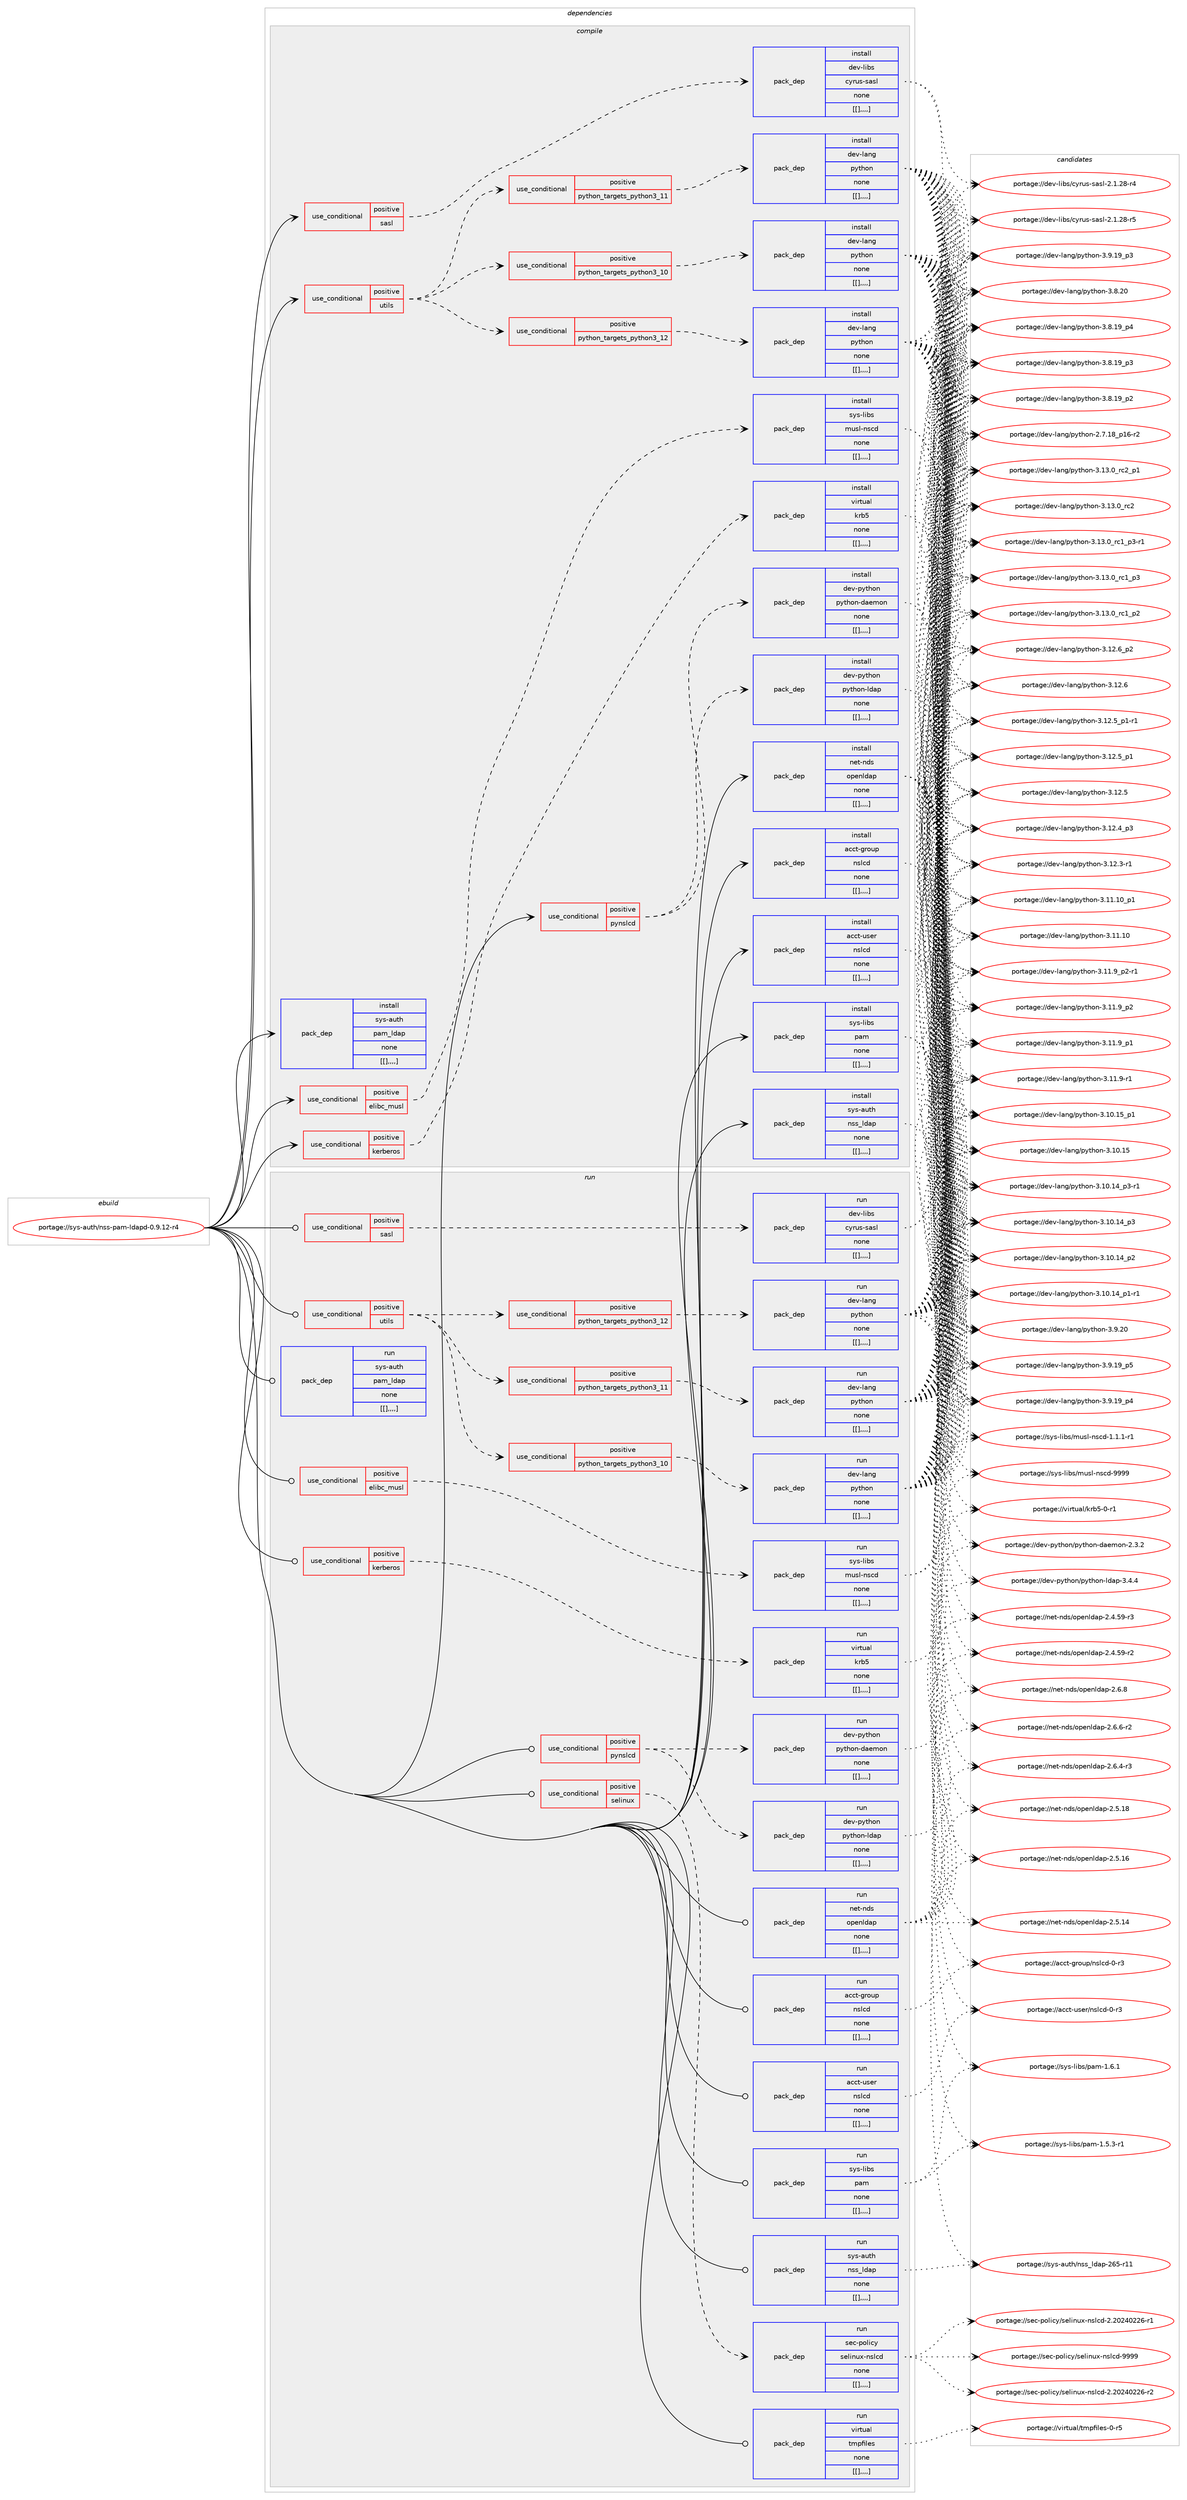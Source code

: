 digraph prolog {

# *************
# Graph options
# *************

newrank=true;
concentrate=true;
compound=true;
graph [rankdir=LR,fontname=Helvetica,fontsize=10,ranksep=1.5];#, ranksep=2.5, nodesep=0.2];
edge  [arrowhead=vee];
node  [fontname=Helvetica,fontsize=10];

# **********
# The ebuild
# **********

subgraph cluster_leftcol {
color=gray;
label=<<i>ebuild</i>>;
id [label="portage://sys-auth/nss-pam-ldapd-0.9.12-r4", color=red, width=4, href="../sys-auth/nss-pam-ldapd-0.9.12-r4.svg"];
}

# ****************
# The dependencies
# ****************

subgraph cluster_midcol {
color=gray;
label=<<i>dependencies</i>>;
subgraph cluster_compile {
fillcolor="#eeeeee";
style=filled;
label=<<i>compile</i>>;
subgraph cond8361 {
dependency22216 [label=<<TABLE BORDER="0" CELLBORDER="1" CELLSPACING="0" CELLPADDING="4"><TR><TD ROWSPAN="3" CELLPADDING="10">use_conditional</TD></TR><TR><TD>positive</TD></TR><TR><TD>elibc_musl</TD></TR></TABLE>>, shape=none, color=red];
subgraph pack13791 {
dependency22217 [label=<<TABLE BORDER="0" CELLBORDER="1" CELLSPACING="0" CELLPADDING="4" WIDTH="220"><TR><TD ROWSPAN="6" CELLPADDING="30">pack_dep</TD></TR><TR><TD WIDTH="110">install</TD></TR><TR><TD>sys-libs</TD></TR><TR><TD>musl-nscd</TD></TR><TR><TD>none</TD></TR><TR><TD>[[],,,,]</TD></TR></TABLE>>, shape=none, color=blue];
}
dependency22216:e -> dependency22217:w [weight=20,style="dashed",arrowhead="vee"];
}
id:e -> dependency22216:w [weight=20,style="solid",arrowhead="vee"];
subgraph cond8362 {
dependency22218 [label=<<TABLE BORDER="0" CELLBORDER="1" CELLSPACING="0" CELLPADDING="4"><TR><TD ROWSPAN="3" CELLPADDING="10">use_conditional</TD></TR><TR><TD>positive</TD></TR><TR><TD>kerberos</TD></TR></TABLE>>, shape=none, color=red];
subgraph pack13792 {
dependency22219 [label=<<TABLE BORDER="0" CELLBORDER="1" CELLSPACING="0" CELLPADDING="4" WIDTH="220"><TR><TD ROWSPAN="6" CELLPADDING="30">pack_dep</TD></TR><TR><TD WIDTH="110">install</TD></TR><TR><TD>virtual</TD></TR><TR><TD>krb5</TD></TR><TR><TD>none</TD></TR><TR><TD>[[],,,,]</TD></TR></TABLE>>, shape=none, color=blue];
}
dependency22218:e -> dependency22219:w [weight=20,style="dashed",arrowhead="vee"];
}
id:e -> dependency22218:w [weight=20,style="solid",arrowhead="vee"];
subgraph cond8363 {
dependency22220 [label=<<TABLE BORDER="0" CELLBORDER="1" CELLSPACING="0" CELLPADDING="4"><TR><TD ROWSPAN="3" CELLPADDING="10">use_conditional</TD></TR><TR><TD>positive</TD></TR><TR><TD>pynslcd</TD></TR></TABLE>>, shape=none, color=red];
subgraph pack13793 {
dependency22221 [label=<<TABLE BORDER="0" CELLBORDER="1" CELLSPACING="0" CELLPADDING="4" WIDTH="220"><TR><TD ROWSPAN="6" CELLPADDING="30">pack_dep</TD></TR><TR><TD WIDTH="110">install</TD></TR><TR><TD>dev-python</TD></TR><TR><TD>python-ldap</TD></TR><TR><TD>none</TD></TR><TR><TD>[[],,,,]</TD></TR></TABLE>>, shape=none, color=blue];
}
dependency22220:e -> dependency22221:w [weight=20,style="dashed",arrowhead="vee"];
subgraph pack13794 {
dependency22222 [label=<<TABLE BORDER="0" CELLBORDER="1" CELLSPACING="0" CELLPADDING="4" WIDTH="220"><TR><TD ROWSPAN="6" CELLPADDING="30">pack_dep</TD></TR><TR><TD WIDTH="110">install</TD></TR><TR><TD>dev-python</TD></TR><TR><TD>python-daemon</TD></TR><TR><TD>none</TD></TR><TR><TD>[[],,,,]</TD></TR></TABLE>>, shape=none, color=blue];
}
dependency22220:e -> dependency22222:w [weight=20,style="dashed",arrowhead="vee"];
}
id:e -> dependency22220:w [weight=20,style="solid",arrowhead="vee"];
subgraph cond8364 {
dependency22223 [label=<<TABLE BORDER="0" CELLBORDER="1" CELLSPACING="0" CELLPADDING="4"><TR><TD ROWSPAN="3" CELLPADDING="10">use_conditional</TD></TR><TR><TD>positive</TD></TR><TR><TD>sasl</TD></TR></TABLE>>, shape=none, color=red];
subgraph pack13795 {
dependency22224 [label=<<TABLE BORDER="0" CELLBORDER="1" CELLSPACING="0" CELLPADDING="4" WIDTH="220"><TR><TD ROWSPAN="6" CELLPADDING="30">pack_dep</TD></TR><TR><TD WIDTH="110">install</TD></TR><TR><TD>dev-libs</TD></TR><TR><TD>cyrus-sasl</TD></TR><TR><TD>none</TD></TR><TR><TD>[[],,,,]</TD></TR></TABLE>>, shape=none, color=blue];
}
dependency22223:e -> dependency22224:w [weight=20,style="dashed",arrowhead="vee"];
}
id:e -> dependency22223:w [weight=20,style="solid",arrowhead="vee"];
subgraph cond8365 {
dependency22225 [label=<<TABLE BORDER="0" CELLBORDER="1" CELLSPACING="0" CELLPADDING="4"><TR><TD ROWSPAN="3" CELLPADDING="10">use_conditional</TD></TR><TR><TD>positive</TD></TR><TR><TD>utils</TD></TR></TABLE>>, shape=none, color=red];
subgraph cond8366 {
dependency22226 [label=<<TABLE BORDER="0" CELLBORDER="1" CELLSPACING="0" CELLPADDING="4"><TR><TD ROWSPAN="3" CELLPADDING="10">use_conditional</TD></TR><TR><TD>positive</TD></TR><TR><TD>python_targets_python3_10</TD></TR></TABLE>>, shape=none, color=red];
subgraph pack13796 {
dependency22227 [label=<<TABLE BORDER="0" CELLBORDER="1" CELLSPACING="0" CELLPADDING="4" WIDTH="220"><TR><TD ROWSPAN="6" CELLPADDING="30">pack_dep</TD></TR><TR><TD WIDTH="110">install</TD></TR><TR><TD>dev-lang</TD></TR><TR><TD>python</TD></TR><TR><TD>none</TD></TR><TR><TD>[[],,,,]</TD></TR></TABLE>>, shape=none, color=blue];
}
dependency22226:e -> dependency22227:w [weight=20,style="dashed",arrowhead="vee"];
}
dependency22225:e -> dependency22226:w [weight=20,style="dashed",arrowhead="vee"];
subgraph cond8367 {
dependency22228 [label=<<TABLE BORDER="0" CELLBORDER="1" CELLSPACING="0" CELLPADDING="4"><TR><TD ROWSPAN="3" CELLPADDING="10">use_conditional</TD></TR><TR><TD>positive</TD></TR><TR><TD>python_targets_python3_11</TD></TR></TABLE>>, shape=none, color=red];
subgraph pack13797 {
dependency22229 [label=<<TABLE BORDER="0" CELLBORDER="1" CELLSPACING="0" CELLPADDING="4" WIDTH="220"><TR><TD ROWSPAN="6" CELLPADDING="30">pack_dep</TD></TR><TR><TD WIDTH="110">install</TD></TR><TR><TD>dev-lang</TD></TR><TR><TD>python</TD></TR><TR><TD>none</TD></TR><TR><TD>[[],,,,]</TD></TR></TABLE>>, shape=none, color=blue];
}
dependency22228:e -> dependency22229:w [weight=20,style="dashed",arrowhead="vee"];
}
dependency22225:e -> dependency22228:w [weight=20,style="dashed",arrowhead="vee"];
subgraph cond8368 {
dependency22230 [label=<<TABLE BORDER="0" CELLBORDER="1" CELLSPACING="0" CELLPADDING="4"><TR><TD ROWSPAN="3" CELLPADDING="10">use_conditional</TD></TR><TR><TD>positive</TD></TR><TR><TD>python_targets_python3_12</TD></TR></TABLE>>, shape=none, color=red];
subgraph pack13798 {
dependency22231 [label=<<TABLE BORDER="0" CELLBORDER="1" CELLSPACING="0" CELLPADDING="4" WIDTH="220"><TR><TD ROWSPAN="6" CELLPADDING="30">pack_dep</TD></TR><TR><TD WIDTH="110">install</TD></TR><TR><TD>dev-lang</TD></TR><TR><TD>python</TD></TR><TR><TD>none</TD></TR><TR><TD>[[],,,,]</TD></TR></TABLE>>, shape=none, color=blue];
}
dependency22230:e -> dependency22231:w [weight=20,style="dashed",arrowhead="vee"];
}
dependency22225:e -> dependency22230:w [weight=20,style="dashed",arrowhead="vee"];
}
id:e -> dependency22225:w [weight=20,style="solid",arrowhead="vee"];
subgraph pack13799 {
dependency22232 [label=<<TABLE BORDER="0" CELLBORDER="1" CELLSPACING="0" CELLPADDING="4" WIDTH="220"><TR><TD ROWSPAN="6" CELLPADDING="30">pack_dep</TD></TR><TR><TD WIDTH="110">install</TD></TR><TR><TD>acct-group</TD></TR><TR><TD>nslcd</TD></TR><TR><TD>none</TD></TR><TR><TD>[[],,,,]</TD></TR></TABLE>>, shape=none, color=blue];
}
id:e -> dependency22232:w [weight=20,style="solid",arrowhead="vee"];
subgraph pack13800 {
dependency22233 [label=<<TABLE BORDER="0" CELLBORDER="1" CELLSPACING="0" CELLPADDING="4" WIDTH="220"><TR><TD ROWSPAN="6" CELLPADDING="30">pack_dep</TD></TR><TR><TD WIDTH="110">install</TD></TR><TR><TD>acct-user</TD></TR><TR><TD>nslcd</TD></TR><TR><TD>none</TD></TR><TR><TD>[[],,,,]</TD></TR></TABLE>>, shape=none, color=blue];
}
id:e -> dependency22233:w [weight=20,style="solid",arrowhead="vee"];
subgraph pack13801 {
dependency22234 [label=<<TABLE BORDER="0" CELLBORDER="1" CELLSPACING="0" CELLPADDING="4" WIDTH="220"><TR><TD ROWSPAN="6" CELLPADDING="30">pack_dep</TD></TR><TR><TD WIDTH="110">install</TD></TR><TR><TD>net-nds</TD></TR><TR><TD>openldap</TD></TR><TR><TD>none</TD></TR><TR><TD>[[],,,,]</TD></TR></TABLE>>, shape=none, color=blue];
}
id:e -> dependency22234:w [weight=20,style="solid",arrowhead="vee"];
subgraph pack13802 {
dependency22235 [label=<<TABLE BORDER="0" CELLBORDER="1" CELLSPACING="0" CELLPADDING="4" WIDTH="220"><TR><TD ROWSPAN="6" CELLPADDING="30">pack_dep</TD></TR><TR><TD WIDTH="110">install</TD></TR><TR><TD>sys-libs</TD></TR><TR><TD>pam</TD></TR><TR><TD>none</TD></TR><TR><TD>[[],,,,]</TD></TR></TABLE>>, shape=none, color=blue];
}
id:e -> dependency22235:w [weight=20,style="solid",arrowhead="vee"];
subgraph pack13803 {
dependency22236 [label=<<TABLE BORDER="0" CELLBORDER="1" CELLSPACING="0" CELLPADDING="4" WIDTH="220"><TR><TD ROWSPAN="6" CELLPADDING="30">pack_dep</TD></TR><TR><TD WIDTH="110">install</TD></TR><TR><TD>sys-auth</TD></TR><TR><TD>nss_ldap</TD></TR><TR><TD>none</TD></TR><TR><TD>[[],,,,]</TD></TR></TABLE>>, shape=none, color=blue];
}
id:e -> dependency22236:w [weight=20,style="solid",arrowhead="vee"];
subgraph pack13804 {
dependency22237 [label=<<TABLE BORDER="0" CELLBORDER="1" CELLSPACING="0" CELLPADDING="4" WIDTH="220"><TR><TD ROWSPAN="6" CELLPADDING="30">pack_dep</TD></TR><TR><TD WIDTH="110">install</TD></TR><TR><TD>sys-auth</TD></TR><TR><TD>pam_ldap</TD></TR><TR><TD>none</TD></TR><TR><TD>[[],,,,]</TD></TR></TABLE>>, shape=none, color=blue];
}
id:e -> dependency22237:w [weight=20,style="solid",arrowhead="vee"];
}
subgraph cluster_compileandrun {
fillcolor="#eeeeee";
style=filled;
label=<<i>compile and run</i>>;
}
subgraph cluster_run {
fillcolor="#eeeeee";
style=filled;
label=<<i>run</i>>;
subgraph cond8369 {
dependency22238 [label=<<TABLE BORDER="0" CELLBORDER="1" CELLSPACING="0" CELLPADDING="4"><TR><TD ROWSPAN="3" CELLPADDING="10">use_conditional</TD></TR><TR><TD>positive</TD></TR><TR><TD>elibc_musl</TD></TR></TABLE>>, shape=none, color=red];
subgraph pack13805 {
dependency22239 [label=<<TABLE BORDER="0" CELLBORDER="1" CELLSPACING="0" CELLPADDING="4" WIDTH="220"><TR><TD ROWSPAN="6" CELLPADDING="30">pack_dep</TD></TR><TR><TD WIDTH="110">run</TD></TR><TR><TD>sys-libs</TD></TR><TR><TD>musl-nscd</TD></TR><TR><TD>none</TD></TR><TR><TD>[[],,,,]</TD></TR></TABLE>>, shape=none, color=blue];
}
dependency22238:e -> dependency22239:w [weight=20,style="dashed",arrowhead="vee"];
}
id:e -> dependency22238:w [weight=20,style="solid",arrowhead="odot"];
subgraph cond8370 {
dependency22240 [label=<<TABLE BORDER="0" CELLBORDER="1" CELLSPACING="0" CELLPADDING="4"><TR><TD ROWSPAN="3" CELLPADDING="10">use_conditional</TD></TR><TR><TD>positive</TD></TR><TR><TD>kerberos</TD></TR></TABLE>>, shape=none, color=red];
subgraph pack13806 {
dependency22241 [label=<<TABLE BORDER="0" CELLBORDER="1" CELLSPACING="0" CELLPADDING="4" WIDTH="220"><TR><TD ROWSPAN="6" CELLPADDING="30">pack_dep</TD></TR><TR><TD WIDTH="110">run</TD></TR><TR><TD>virtual</TD></TR><TR><TD>krb5</TD></TR><TR><TD>none</TD></TR><TR><TD>[[],,,,]</TD></TR></TABLE>>, shape=none, color=blue];
}
dependency22240:e -> dependency22241:w [weight=20,style="dashed",arrowhead="vee"];
}
id:e -> dependency22240:w [weight=20,style="solid",arrowhead="odot"];
subgraph cond8371 {
dependency22242 [label=<<TABLE BORDER="0" CELLBORDER="1" CELLSPACING="0" CELLPADDING="4"><TR><TD ROWSPAN="3" CELLPADDING="10">use_conditional</TD></TR><TR><TD>positive</TD></TR><TR><TD>pynslcd</TD></TR></TABLE>>, shape=none, color=red];
subgraph pack13807 {
dependency22243 [label=<<TABLE BORDER="0" CELLBORDER="1" CELLSPACING="0" CELLPADDING="4" WIDTH="220"><TR><TD ROWSPAN="6" CELLPADDING="30">pack_dep</TD></TR><TR><TD WIDTH="110">run</TD></TR><TR><TD>dev-python</TD></TR><TR><TD>python-ldap</TD></TR><TR><TD>none</TD></TR><TR><TD>[[],,,,]</TD></TR></TABLE>>, shape=none, color=blue];
}
dependency22242:e -> dependency22243:w [weight=20,style="dashed",arrowhead="vee"];
subgraph pack13808 {
dependency22244 [label=<<TABLE BORDER="0" CELLBORDER="1" CELLSPACING="0" CELLPADDING="4" WIDTH="220"><TR><TD ROWSPAN="6" CELLPADDING="30">pack_dep</TD></TR><TR><TD WIDTH="110">run</TD></TR><TR><TD>dev-python</TD></TR><TR><TD>python-daemon</TD></TR><TR><TD>none</TD></TR><TR><TD>[[],,,,]</TD></TR></TABLE>>, shape=none, color=blue];
}
dependency22242:e -> dependency22244:w [weight=20,style="dashed",arrowhead="vee"];
}
id:e -> dependency22242:w [weight=20,style="solid",arrowhead="odot"];
subgraph cond8372 {
dependency22245 [label=<<TABLE BORDER="0" CELLBORDER="1" CELLSPACING="0" CELLPADDING="4"><TR><TD ROWSPAN="3" CELLPADDING="10">use_conditional</TD></TR><TR><TD>positive</TD></TR><TR><TD>sasl</TD></TR></TABLE>>, shape=none, color=red];
subgraph pack13809 {
dependency22246 [label=<<TABLE BORDER="0" CELLBORDER="1" CELLSPACING="0" CELLPADDING="4" WIDTH="220"><TR><TD ROWSPAN="6" CELLPADDING="30">pack_dep</TD></TR><TR><TD WIDTH="110">run</TD></TR><TR><TD>dev-libs</TD></TR><TR><TD>cyrus-sasl</TD></TR><TR><TD>none</TD></TR><TR><TD>[[],,,,]</TD></TR></TABLE>>, shape=none, color=blue];
}
dependency22245:e -> dependency22246:w [weight=20,style="dashed",arrowhead="vee"];
}
id:e -> dependency22245:w [weight=20,style="solid",arrowhead="odot"];
subgraph cond8373 {
dependency22247 [label=<<TABLE BORDER="0" CELLBORDER="1" CELLSPACING="0" CELLPADDING="4"><TR><TD ROWSPAN="3" CELLPADDING="10">use_conditional</TD></TR><TR><TD>positive</TD></TR><TR><TD>selinux</TD></TR></TABLE>>, shape=none, color=red];
subgraph pack13810 {
dependency22248 [label=<<TABLE BORDER="0" CELLBORDER="1" CELLSPACING="0" CELLPADDING="4" WIDTH="220"><TR><TD ROWSPAN="6" CELLPADDING="30">pack_dep</TD></TR><TR><TD WIDTH="110">run</TD></TR><TR><TD>sec-policy</TD></TR><TR><TD>selinux-nslcd</TD></TR><TR><TD>none</TD></TR><TR><TD>[[],,,,]</TD></TR></TABLE>>, shape=none, color=blue];
}
dependency22247:e -> dependency22248:w [weight=20,style="dashed",arrowhead="vee"];
}
id:e -> dependency22247:w [weight=20,style="solid",arrowhead="odot"];
subgraph cond8374 {
dependency22249 [label=<<TABLE BORDER="0" CELLBORDER="1" CELLSPACING="0" CELLPADDING="4"><TR><TD ROWSPAN="3" CELLPADDING="10">use_conditional</TD></TR><TR><TD>positive</TD></TR><TR><TD>utils</TD></TR></TABLE>>, shape=none, color=red];
subgraph cond8375 {
dependency22250 [label=<<TABLE BORDER="0" CELLBORDER="1" CELLSPACING="0" CELLPADDING="4"><TR><TD ROWSPAN="3" CELLPADDING="10">use_conditional</TD></TR><TR><TD>positive</TD></TR><TR><TD>python_targets_python3_10</TD></TR></TABLE>>, shape=none, color=red];
subgraph pack13811 {
dependency22251 [label=<<TABLE BORDER="0" CELLBORDER="1" CELLSPACING="0" CELLPADDING="4" WIDTH="220"><TR><TD ROWSPAN="6" CELLPADDING="30">pack_dep</TD></TR><TR><TD WIDTH="110">run</TD></TR><TR><TD>dev-lang</TD></TR><TR><TD>python</TD></TR><TR><TD>none</TD></TR><TR><TD>[[],,,,]</TD></TR></TABLE>>, shape=none, color=blue];
}
dependency22250:e -> dependency22251:w [weight=20,style="dashed",arrowhead="vee"];
}
dependency22249:e -> dependency22250:w [weight=20,style="dashed",arrowhead="vee"];
subgraph cond8376 {
dependency22252 [label=<<TABLE BORDER="0" CELLBORDER="1" CELLSPACING="0" CELLPADDING="4"><TR><TD ROWSPAN="3" CELLPADDING="10">use_conditional</TD></TR><TR><TD>positive</TD></TR><TR><TD>python_targets_python3_11</TD></TR></TABLE>>, shape=none, color=red];
subgraph pack13812 {
dependency22253 [label=<<TABLE BORDER="0" CELLBORDER="1" CELLSPACING="0" CELLPADDING="4" WIDTH="220"><TR><TD ROWSPAN="6" CELLPADDING="30">pack_dep</TD></TR><TR><TD WIDTH="110">run</TD></TR><TR><TD>dev-lang</TD></TR><TR><TD>python</TD></TR><TR><TD>none</TD></TR><TR><TD>[[],,,,]</TD></TR></TABLE>>, shape=none, color=blue];
}
dependency22252:e -> dependency22253:w [weight=20,style="dashed",arrowhead="vee"];
}
dependency22249:e -> dependency22252:w [weight=20,style="dashed",arrowhead="vee"];
subgraph cond8377 {
dependency22254 [label=<<TABLE BORDER="0" CELLBORDER="1" CELLSPACING="0" CELLPADDING="4"><TR><TD ROWSPAN="3" CELLPADDING="10">use_conditional</TD></TR><TR><TD>positive</TD></TR><TR><TD>python_targets_python3_12</TD></TR></TABLE>>, shape=none, color=red];
subgraph pack13813 {
dependency22255 [label=<<TABLE BORDER="0" CELLBORDER="1" CELLSPACING="0" CELLPADDING="4" WIDTH="220"><TR><TD ROWSPAN="6" CELLPADDING="30">pack_dep</TD></TR><TR><TD WIDTH="110">run</TD></TR><TR><TD>dev-lang</TD></TR><TR><TD>python</TD></TR><TR><TD>none</TD></TR><TR><TD>[[],,,,]</TD></TR></TABLE>>, shape=none, color=blue];
}
dependency22254:e -> dependency22255:w [weight=20,style="dashed",arrowhead="vee"];
}
dependency22249:e -> dependency22254:w [weight=20,style="dashed",arrowhead="vee"];
}
id:e -> dependency22249:w [weight=20,style="solid",arrowhead="odot"];
subgraph pack13814 {
dependency22256 [label=<<TABLE BORDER="0" CELLBORDER="1" CELLSPACING="0" CELLPADDING="4" WIDTH="220"><TR><TD ROWSPAN="6" CELLPADDING="30">pack_dep</TD></TR><TR><TD WIDTH="110">run</TD></TR><TR><TD>acct-group</TD></TR><TR><TD>nslcd</TD></TR><TR><TD>none</TD></TR><TR><TD>[[],,,,]</TD></TR></TABLE>>, shape=none, color=blue];
}
id:e -> dependency22256:w [weight=20,style="solid",arrowhead="odot"];
subgraph pack13815 {
dependency22257 [label=<<TABLE BORDER="0" CELLBORDER="1" CELLSPACING="0" CELLPADDING="4" WIDTH="220"><TR><TD ROWSPAN="6" CELLPADDING="30">pack_dep</TD></TR><TR><TD WIDTH="110">run</TD></TR><TR><TD>acct-user</TD></TR><TR><TD>nslcd</TD></TR><TR><TD>none</TD></TR><TR><TD>[[],,,,]</TD></TR></TABLE>>, shape=none, color=blue];
}
id:e -> dependency22257:w [weight=20,style="solid",arrowhead="odot"];
subgraph pack13816 {
dependency22258 [label=<<TABLE BORDER="0" CELLBORDER="1" CELLSPACING="0" CELLPADDING="4" WIDTH="220"><TR><TD ROWSPAN="6" CELLPADDING="30">pack_dep</TD></TR><TR><TD WIDTH="110">run</TD></TR><TR><TD>net-nds</TD></TR><TR><TD>openldap</TD></TR><TR><TD>none</TD></TR><TR><TD>[[],,,,]</TD></TR></TABLE>>, shape=none, color=blue];
}
id:e -> dependency22258:w [weight=20,style="solid",arrowhead="odot"];
subgraph pack13817 {
dependency22259 [label=<<TABLE BORDER="0" CELLBORDER="1" CELLSPACING="0" CELLPADDING="4" WIDTH="220"><TR><TD ROWSPAN="6" CELLPADDING="30">pack_dep</TD></TR><TR><TD WIDTH="110">run</TD></TR><TR><TD>sys-libs</TD></TR><TR><TD>pam</TD></TR><TR><TD>none</TD></TR><TR><TD>[[],,,,]</TD></TR></TABLE>>, shape=none, color=blue];
}
id:e -> dependency22259:w [weight=20,style="solid",arrowhead="odot"];
subgraph pack13818 {
dependency22260 [label=<<TABLE BORDER="0" CELLBORDER="1" CELLSPACING="0" CELLPADDING="4" WIDTH="220"><TR><TD ROWSPAN="6" CELLPADDING="30">pack_dep</TD></TR><TR><TD WIDTH="110">run</TD></TR><TR><TD>virtual</TD></TR><TR><TD>tmpfiles</TD></TR><TR><TD>none</TD></TR><TR><TD>[[],,,,]</TD></TR></TABLE>>, shape=none, color=blue];
}
id:e -> dependency22260:w [weight=20,style="solid",arrowhead="odot"];
subgraph pack13819 {
dependency22261 [label=<<TABLE BORDER="0" CELLBORDER="1" CELLSPACING="0" CELLPADDING="4" WIDTH="220"><TR><TD ROWSPAN="6" CELLPADDING="30">pack_dep</TD></TR><TR><TD WIDTH="110">run</TD></TR><TR><TD>sys-auth</TD></TR><TR><TD>nss_ldap</TD></TR><TR><TD>none</TD></TR><TR><TD>[[],,,,]</TD></TR></TABLE>>, shape=none, color=blue];
}
id:e -> dependency22261:w [weight=20,style="solid",arrowhead="odot"];
subgraph pack13820 {
dependency22262 [label=<<TABLE BORDER="0" CELLBORDER="1" CELLSPACING="0" CELLPADDING="4" WIDTH="220"><TR><TD ROWSPAN="6" CELLPADDING="30">pack_dep</TD></TR><TR><TD WIDTH="110">run</TD></TR><TR><TD>sys-auth</TD></TR><TR><TD>pam_ldap</TD></TR><TR><TD>none</TD></TR><TR><TD>[[],,,,]</TD></TR></TABLE>>, shape=none, color=blue];
}
id:e -> dependency22262:w [weight=20,style="solid",arrowhead="odot"];
}
}

# **************
# The candidates
# **************

subgraph cluster_choices {
rank=same;
color=gray;
label=<<i>candidates</i>>;

subgraph choice13791 {
color=black;
nodesep=1;
choice11512111545108105981154710911711510845110115991004557575757 [label="portage://sys-libs/musl-nscd-9999", color=red, width=4,href="../sys-libs/musl-nscd-9999.svg"];
choice11512111545108105981154710911711510845110115991004549464946494511449 [label="portage://sys-libs/musl-nscd-1.1.1-r1", color=red, width=4,href="../sys-libs/musl-nscd-1.1.1-r1.svg"];
dependency22217:e -> choice11512111545108105981154710911711510845110115991004557575757:w [style=dotted,weight="100"];
dependency22217:e -> choice11512111545108105981154710911711510845110115991004549464946494511449:w [style=dotted,weight="100"];
}
subgraph choice13792 {
color=black;
nodesep=1;
choice1181051141161179710847107114985345484511449 [label="portage://virtual/krb5-0-r1", color=red, width=4,href="../virtual/krb5-0-r1.svg"];
dependency22219:e -> choice1181051141161179710847107114985345484511449:w [style=dotted,weight="100"];
}
subgraph choice13793 {
color=black;
nodesep=1;
choice10010111845112121116104111110471121211161041111104510810097112455146524652 [label="portage://dev-python/python-ldap-3.4.4", color=red, width=4,href="../dev-python/python-ldap-3.4.4.svg"];
dependency22221:e -> choice10010111845112121116104111110471121211161041111104510810097112455146524652:w [style=dotted,weight="100"];
}
subgraph choice13794 {
color=black;
nodesep=1;
choice10010111845112121116104111110471121211161041111104510097101109111110455046514650 [label="portage://dev-python/python-daemon-2.3.2", color=red, width=4,href="../dev-python/python-daemon-2.3.2.svg"];
dependency22222:e -> choice10010111845112121116104111110471121211161041111104510097101109111110455046514650:w [style=dotted,weight="100"];
}
subgraph choice13795 {
color=black;
nodesep=1;
choice100101118451081059811547991211141171154511597115108455046494650564511453 [label="portage://dev-libs/cyrus-sasl-2.1.28-r5", color=red, width=4,href="../dev-libs/cyrus-sasl-2.1.28-r5.svg"];
choice100101118451081059811547991211141171154511597115108455046494650564511452 [label="portage://dev-libs/cyrus-sasl-2.1.28-r4", color=red, width=4,href="../dev-libs/cyrus-sasl-2.1.28-r4.svg"];
dependency22224:e -> choice100101118451081059811547991211141171154511597115108455046494650564511453:w [style=dotted,weight="100"];
dependency22224:e -> choice100101118451081059811547991211141171154511597115108455046494650564511452:w [style=dotted,weight="100"];
}
subgraph choice13796 {
color=black;
nodesep=1;
choice100101118451089711010347112121116104111110455146495146489511499509511249 [label="portage://dev-lang/python-3.13.0_rc2_p1", color=red, width=4,href="../dev-lang/python-3.13.0_rc2_p1.svg"];
choice10010111845108971101034711212111610411111045514649514648951149950 [label="portage://dev-lang/python-3.13.0_rc2", color=red, width=4,href="../dev-lang/python-3.13.0_rc2.svg"];
choice1001011184510897110103471121211161041111104551464951464895114994995112514511449 [label="portage://dev-lang/python-3.13.0_rc1_p3-r1", color=red, width=4,href="../dev-lang/python-3.13.0_rc1_p3-r1.svg"];
choice100101118451089711010347112121116104111110455146495146489511499499511251 [label="portage://dev-lang/python-3.13.0_rc1_p3", color=red, width=4,href="../dev-lang/python-3.13.0_rc1_p3.svg"];
choice100101118451089711010347112121116104111110455146495146489511499499511250 [label="portage://dev-lang/python-3.13.0_rc1_p2", color=red, width=4,href="../dev-lang/python-3.13.0_rc1_p2.svg"];
choice100101118451089711010347112121116104111110455146495046549511250 [label="portage://dev-lang/python-3.12.6_p2", color=red, width=4,href="../dev-lang/python-3.12.6_p2.svg"];
choice10010111845108971101034711212111610411111045514649504654 [label="portage://dev-lang/python-3.12.6", color=red, width=4,href="../dev-lang/python-3.12.6.svg"];
choice1001011184510897110103471121211161041111104551464950465395112494511449 [label="portage://dev-lang/python-3.12.5_p1-r1", color=red, width=4,href="../dev-lang/python-3.12.5_p1-r1.svg"];
choice100101118451089711010347112121116104111110455146495046539511249 [label="portage://dev-lang/python-3.12.5_p1", color=red, width=4,href="../dev-lang/python-3.12.5_p1.svg"];
choice10010111845108971101034711212111610411111045514649504653 [label="portage://dev-lang/python-3.12.5", color=red, width=4,href="../dev-lang/python-3.12.5.svg"];
choice100101118451089711010347112121116104111110455146495046529511251 [label="portage://dev-lang/python-3.12.4_p3", color=red, width=4,href="../dev-lang/python-3.12.4_p3.svg"];
choice100101118451089711010347112121116104111110455146495046514511449 [label="portage://dev-lang/python-3.12.3-r1", color=red, width=4,href="../dev-lang/python-3.12.3-r1.svg"];
choice10010111845108971101034711212111610411111045514649494649489511249 [label="portage://dev-lang/python-3.11.10_p1", color=red, width=4,href="../dev-lang/python-3.11.10_p1.svg"];
choice1001011184510897110103471121211161041111104551464949464948 [label="portage://dev-lang/python-3.11.10", color=red, width=4,href="../dev-lang/python-3.11.10.svg"];
choice1001011184510897110103471121211161041111104551464949465795112504511449 [label="portage://dev-lang/python-3.11.9_p2-r1", color=red, width=4,href="../dev-lang/python-3.11.9_p2-r1.svg"];
choice100101118451089711010347112121116104111110455146494946579511250 [label="portage://dev-lang/python-3.11.9_p2", color=red, width=4,href="../dev-lang/python-3.11.9_p2.svg"];
choice100101118451089711010347112121116104111110455146494946579511249 [label="portage://dev-lang/python-3.11.9_p1", color=red, width=4,href="../dev-lang/python-3.11.9_p1.svg"];
choice100101118451089711010347112121116104111110455146494946574511449 [label="portage://dev-lang/python-3.11.9-r1", color=red, width=4,href="../dev-lang/python-3.11.9-r1.svg"];
choice10010111845108971101034711212111610411111045514649484649539511249 [label="portage://dev-lang/python-3.10.15_p1", color=red, width=4,href="../dev-lang/python-3.10.15_p1.svg"];
choice1001011184510897110103471121211161041111104551464948464953 [label="portage://dev-lang/python-3.10.15", color=red, width=4,href="../dev-lang/python-3.10.15.svg"];
choice100101118451089711010347112121116104111110455146494846495295112514511449 [label="portage://dev-lang/python-3.10.14_p3-r1", color=red, width=4,href="../dev-lang/python-3.10.14_p3-r1.svg"];
choice10010111845108971101034711212111610411111045514649484649529511251 [label="portage://dev-lang/python-3.10.14_p3", color=red, width=4,href="../dev-lang/python-3.10.14_p3.svg"];
choice10010111845108971101034711212111610411111045514649484649529511250 [label="portage://dev-lang/python-3.10.14_p2", color=red, width=4,href="../dev-lang/python-3.10.14_p2.svg"];
choice100101118451089711010347112121116104111110455146494846495295112494511449 [label="portage://dev-lang/python-3.10.14_p1-r1", color=red, width=4,href="../dev-lang/python-3.10.14_p1-r1.svg"];
choice10010111845108971101034711212111610411111045514657465048 [label="portage://dev-lang/python-3.9.20", color=red, width=4,href="../dev-lang/python-3.9.20.svg"];
choice100101118451089711010347112121116104111110455146574649579511253 [label="portage://dev-lang/python-3.9.19_p5", color=red, width=4,href="../dev-lang/python-3.9.19_p5.svg"];
choice100101118451089711010347112121116104111110455146574649579511252 [label="portage://dev-lang/python-3.9.19_p4", color=red, width=4,href="../dev-lang/python-3.9.19_p4.svg"];
choice100101118451089711010347112121116104111110455146574649579511251 [label="portage://dev-lang/python-3.9.19_p3", color=red, width=4,href="../dev-lang/python-3.9.19_p3.svg"];
choice10010111845108971101034711212111610411111045514656465048 [label="portage://dev-lang/python-3.8.20", color=red, width=4,href="../dev-lang/python-3.8.20.svg"];
choice100101118451089711010347112121116104111110455146564649579511252 [label="portage://dev-lang/python-3.8.19_p4", color=red, width=4,href="../dev-lang/python-3.8.19_p4.svg"];
choice100101118451089711010347112121116104111110455146564649579511251 [label="portage://dev-lang/python-3.8.19_p3", color=red, width=4,href="../dev-lang/python-3.8.19_p3.svg"];
choice100101118451089711010347112121116104111110455146564649579511250 [label="portage://dev-lang/python-3.8.19_p2", color=red, width=4,href="../dev-lang/python-3.8.19_p2.svg"];
choice100101118451089711010347112121116104111110455046554649569511249544511450 [label="portage://dev-lang/python-2.7.18_p16-r2", color=red, width=4,href="../dev-lang/python-2.7.18_p16-r2.svg"];
dependency22227:e -> choice100101118451089711010347112121116104111110455146495146489511499509511249:w [style=dotted,weight="100"];
dependency22227:e -> choice10010111845108971101034711212111610411111045514649514648951149950:w [style=dotted,weight="100"];
dependency22227:e -> choice1001011184510897110103471121211161041111104551464951464895114994995112514511449:w [style=dotted,weight="100"];
dependency22227:e -> choice100101118451089711010347112121116104111110455146495146489511499499511251:w [style=dotted,weight="100"];
dependency22227:e -> choice100101118451089711010347112121116104111110455146495146489511499499511250:w [style=dotted,weight="100"];
dependency22227:e -> choice100101118451089711010347112121116104111110455146495046549511250:w [style=dotted,weight="100"];
dependency22227:e -> choice10010111845108971101034711212111610411111045514649504654:w [style=dotted,weight="100"];
dependency22227:e -> choice1001011184510897110103471121211161041111104551464950465395112494511449:w [style=dotted,weight="100"];
dependency22227:e -> choice100101118451089711010347112121116104111110455146495046539511249:w [style=dotted,weight="100"];
dependency22227:e -> choice10010111845108971101034711212111610411111045514649504653:w [style=dotted,weight="100"];
dependency22227:e -> choice100101118451089711010347112121116104111110455146495046529511251:w [style=dotted,weight="100"];
dependency22227:e -> choice100101118451089711010347112121116104111110455146495046514511449:w [style=dotted,weight="100"];
dependency22227:e -> choice10010111845108971101034711212111610411111045514649494649489511249:w [style=dotted,weight="100"];
dependency22227:e -> choice1001011184510897110103471121211161041111104551464949464948:w [style=dotted,weight="100"];
dependency22227:e -> choice1001011184510897110103471121211161041111104551464949465795112504511449:w [style=dotted,weight="100"];
dependency22227:e -> choice100101118451089711010347112121116104111110455146494946579511250:w [style=dotted,weight="100"];
dependency22227:e -> choice100101118451089711010347112121116104111110455146494946579511249:w [style=dotted,weight="100"];
dependency22227:e -> choice100101118451089711010347112121116104111110455146494946574511449:w [style=dotted,weight="100"];
dependency22227:e -> choice10010111845108971101034711212111610411111045514649484649539511249:w [style=dotted,weight="100"];
dependency22227:e -> choice1001011184510897110103471121211161041111104551464948464953:w [style=dotted,weight="100"];
dependency22227:e -> choice100101118451089711010347112121116104111110455146494846495295112514511449:w [style=dotted,weight="100"];
dependency22227:e -> choice10010111845108971101034711212111610411111045514649484649529511251:w [style=dotted,weight="100"];
dependency22227:e -> choice10010111845108971101034711212111610411111045514649484649529511250:w [style=dotted,weight="100"];
dependency22227:e -> choice100101118451089711010347112121116104111110455146494846495295112494511449:w [style=dotted,weight="100"];
dependency22227:e -> choice10010111845108971101034711212111610411111045514657465048:w [style=dotted,weight="100"];
dependency22227:e -> choice100101118451089711010347112121116104111110455146574649579511253:w [style=dotted,weight="100"];
dependency22227:e -> choice100101118451089711010347112121116104111110455146574649579511252:w [style=dotted,weight="100"];
dependency22227:e -> choice100101118451089711010347112121116104111110455146574649579511251:w [style=dotted,weight="100"];
dependency22227:e -> choice10010111845108971101034711212111610411111045514656465048:w [style=dotted,weight="100"];
dependency22227:e -> choice100101118451089711010347112121116104111110455146564649579511252:w [style=dotted,weight="100"];
dependency22227:e -> choice100101118451089711010347112121116104111110455146564649579511251:w [style=dotted,weight="100"];
dependency22227:e -> choice100101118451089711010347112121116104111110455146564649579511250:w [style=dotted,weight="100"];
dependency22227:e -> choice100101118451089711010347112121116104111110455046554649569511249544511450:w [style=dotted,weight="100"];
}
subgraph choice13797 {
color=black;
nodesep=1;
choice100101118451089711010347112121116104111110455146495146489511499509511249 [label="portage://dev-lang/python-3.13.0_rc2_p1", color=red, width=4,href="../dev-lang/python-3.13.0_rc2_p1.svg"];
choice10010111845108971101034711212111610411111045514649514648951149950 [label="portage://dev-lang/python-3.13.0_rc2", color=red, width=4,href="../dev-lang/python-3.13.0_rc2.svg"];
choice1001011184510897110103471121211161041111104551464951464895114994995112514511449 [label="portage://dev-lang/python-3.13.0_rc1_p3-r1", color=red, width=4,href="../dev-lang/python-3.13.0_rc1_p3-r1.svg"];
choice100101118451089711010347112121116104111110455146495146489511499499511251 [label="portage://dev-lang/python-3.13.0_rc1_p3", color=red, width=4,href="../dev-lang/python-3.13.0_rc1_p3.svg"];
choice100101118451089711010347112121116104111110455146495146489511499499511250 [label="portage://dev-lang/python-3.13.0_rc1_p2", color=red, width=4,href="../dev-lang/python-3.13.0_rc1_p2.svg"];
choice100101118451089711010347112121116104111110455146495046549511250 [label="portage://dev-lang/python-3.12.6_p2", color=red, width=4,href="../dev-lang/python-3.12.6_p2.svg"];
choice10010111845108971101034711212111610411111045514649504654 [label="portage://dev-lang/python-3.12.6", color=red, width=4,href="../dev-lang/python-3.12.6.svg"];
choice1001011184510897110103471121211161041111104551464950465395112494511449 [label="portage://dev-lang/python-3.12.5_p1-r1", color=red, width=4,href="../dev-lang/python-3.12.5_p1-r1.svg"];
choice100101118451089711010347112121116104111110455146495046539511249 [label="portage://dev-lang/python-3.12.5_p1", color=red, width=4,href="../dev-lang/python-3.12.5_p1.svg"];
choice10010111845108971101034711212111610411111045514649504653 [label="portage://dev-lang/python-3.12.5", color=red, width=4,href="../dev-lang/python-3.12.5.svg"];
choice100101118451089711010347112121116104111110455146495046529511251 [label="portage://dev-lang/python-3.12.4_p3", color=red, width=4,href="../dev-lang/python-3.12.4_p3.svg"];
choice100101118451089711010347112121116104111110455146495046514511449 [label="portage://dev-lang/python-3.12.3-r1", color=red, width=4,href="../dev-lang/python-3.12.3-r1.svg"];
choice10010111845108971101034711212111610411111045514649494649489511249 [label="portage://dev-lang/python-3.11.10_p1", color=red, width=4,href="../dev-lang/python-3.11.10_p1.svg"];
choice1001011184510897110103471121211161041111104551464949464948 [label="portage://dev-lang/python-3.11.10", color=red, width=4,href="../dev-lang/python-3.11.10.svg"];
choice1001011184510897110103471121211161041111104551464949465795112504511449 [label="portage://dev-lang/python-3.11.9_p2-r1", color=red, width=4,href="../dev-lang/python-3.11.9_p2-r1.svg"];
choice100101118451089711010347112121116104111110455146494946579511250 [label="portage://dev-lang/python-3.11.9_p2", color=red, width=4,href="../dev-lang/python-3.11.9_p2.svg"];
choice100101118451089711010347112121116104111110455146494946579511249 [label="portage://dev-lang/python-3.11.9_p1", color=red, width=4,href="../dev-lang/python-3.11.9_p1.svg"];
choice100101118451089711010347112121116104111110455146494946574511449 [label="portage://dev-lang/python-3.11.9-r1", color=red, width=4,href="../dev-lang/python-3.11.9-r1.svg"];
choice10010111845108971101034711212111610411111045514649484649539511249 [label="portage://dev-lang/python-3.10.15_p1", color=red, width=4,href="../dev-lang/python-3.10.15_p1.svg"];
choice1001011184510897110103471121211161041111104551464948464953 [label="portage://dev-lang/python-3.10.15", color=red, width=4,href="../dev-lang/python-3.10.15.svg"];
choice100101118451089711010347112121116104111110455146494846495295112514511449 [label="portage://dev-lang/python-3.10.14_p3-r1", color=red, width=4,href="../dev-lang/python-3.10.14_p3-r1.svg"];
choice10010111845108971101034711212111610411111045514649484649529511251 [label="portage://dev-lang/python-3.10.14_p3", color=red, width=4,href="../dev-lang/python-3.10.14_p3.svg"];
choice10010111845108971101034711212111610411111045514649484649529511250 [label="portage://dev-lang/python-3.10.14_p2", color=red, width=4,href="../dev-lang/python-3.10.14_p2.svg"];
choice100101118451089711010347112121116104111110455146494846495295112494511449 [label="portage://dev-lang/python-3.10.14_p1-r1", color=red, width=4,href="../dev-lang/python-3.10.14_p1-r1.svg"];
choice10010111845108971101034711212111610411111045514657465048 [label="portage://dev-lang/python-3.9.20", color=red, width=4,href="../dev-lang/python-3.9.20.svg"];
choice100101118451089711010347112121116104111110455146574649579511253 [label="portage://dev-lang/python-3.9.19_p5", color=red, width=4,href="../dev-lang/python-3.9.19_p5.svg"];
choice100101118451089711010347112121116104111110455146574649579511252 [label="portage://dev-lang/python-3.9.19_p4", color=red, width=4,href="../dev-lang/python-3.9.19_p4.svg"];
choice100101118451089711010347112121116104111110455146574649579511251 [label="portage://dev-lang/python-3.9.19_p3", color=red, width=4,href="../dev-lang/python-3.9.19_p3.svg"];
choice10010111845108971101034711212111610411111045514656465048 [label="portage://dev-lang/python-3.8.20", color=red, width=4,href="../dev-lang/python-3.8.20.svg"];
choice100101118451089711010347112121116104111110455146564649579511252 [label="portage://dev-lang/python-3.8.19_p4", color=red, width=4,href="../dev-lang/python-3.8.19_p4.svg"];
choice100101118451089711010347112121116104111110455146564649579511251 [label="portage://dev-lang/python-3.8.19_p3", color=red, width=4,href="../dev-lang/python-3.8.19_p3.svg"];
choice100101118451089711010347112121116104111110455146564649579511250 [label="portage://dev-lang/python-3.8.19_p2", color=red, width=4,href="../dev-lang/python-3.8.19_p2.svg"];
choice100101118451089711010347112121116104111110455046554649569511249544511450 [label="portage://dev-lang/python-2.7.18_p16-r2", color=red, width=4,href="../dev-lang/python-2.7.18_p16-r2.svg"];
dependency22229:e -> choice100101118451089711010347112121116104111110455146495146489511499509511249:w [style=dotted,weight="100"];
dependency22229:e -> choice10010111845108971101034711212111610411111045514649514648951149950:w [style=dotted,weight="100"];
dependency22229:e -> choice1001011184510897110103471121211161041111104551464951464895114994995112514511449:w [style=dotted,weight="100"];
dependency22229:e -> choice100101118451089711010347112121116104111110455146495146489511499499511251:w [style=dotted,weight="100"];
dependency22229:e -> choice100101118451089711010347112121116104111110455146495146489511499499511250:w [style=dotted,weight="100"];
dependency22229:e -> choice100101118451089711010347112121116104111110455146495046549511250:w [style=dotted,weight="100"];
dependency22229:e -> choice10010111845108971101034711212111610411111045514649504654:w [style=dotted,weight="100"];
dependency22229:e -> choice1001011184510897110103471121211161041111104551464950465395112494511449:w [style=dotted,weight="100"];
dependency22229:e -> choice100101118451089711010347112121116104111110455146495046539511249:w [style=dotted,weight="100"];
dependency22229:e -> choice10010111845108971101034711212111610411111045514649504653:w [style=dotted,weight="100"];
dependency22229:e -> choice100101118451089711010347112121116104111110455146495046529511251:w [style=dotted,weight="100"];
dependency22229:e -> choice100101118451089711010347112121116104111110455146495046514511449:w [style=dotted,weight="100"];
dependency22229:e -> choice10010111845108971101034711212111610411111045514649494649489511249:w [style=dotted,weight="100"];
dependency22229:e -> choice1001011184510897110103471121211161041111104551464949464948:w [style=dotted,weight="100"];
dependency22229:e -> choice1001011184510897110103471121211161041111104551464949465795112504511449:w [style=dotted,weight="100"];
dependency22229:e -> choice100101118451089711010347112121116104111110455146494946579511250:w [style=dotted,weight="100"];
dependency22229:e -> choice100101118451089711010347112121116104111110455146494946579511249:w [style=dotted,weight="100"];
dependency22229:e -> choice100101118451089711010347112121116104111110455146494946574511449:w [style=dotted,weight="100"];
dependency22229:e -> choice10010111845108971101034711212111610411111045514649484649539511249:w [style=dotted,weight="100"];
dependency22229:e -> choice1001011184510897110103471121211161041111104551464948464953:w [style=dotted,weight="100"];
dependency22229:e -> choice100101118451089711010347112121116104111110455146494846495295112514511449:w [style=dotted,weight="100"];
dependency22229:e -> choice10010111845108971101034711212111610411111045514649484649529511251:w [style=dotted,weight="100"];
dependency22229:e -> choice10010111845108971101034711212111610411111045514649484649529511250:w [style=dotted,weight="100"];
dependency22229:e -> choice100101118451089711010347112121116104111110455146494846495295112494511449:w [style=dotted,weight="100"];
dependency22229:e -> choice10010111845108971101034711212111610411111045514657465048:w [style=dotted,weight="100"];
dependency22229:e -> choice100101118451089711010347112121116104111110455146574649579511253:w [style=dotted,weight="100"];
dependency22229:e -> choice100101118451089711010347112121116104111110455146574649579511252:w [style=dotted,weight="100"];
dependency22229:e -> choice100101118451089711010347112121116104111110455146574649579511251:w [style=dotted,weight="100"];
dependency22229:e -> choice10010111845108971101034711212111610411111045514656465048:w [style=dotted,weight="100"];
dependency22229:e -> choice100101118451089711010347112121116104111110455146564649579511252:w [style=dotted,weight="100"];
dependency22229:e -> choice100101118451089711010347112121116104111110455146564649579511251:w [style=dotted,weight="100"];
dependency22229:e -> choice100101118451089711010347112121116104111110455146564649579511250:w [style=dotted,weight="100"];
dependency22229:e -> choice100101118451089711010347112121116104111110455046554649569511249544511450:w [style=dotted,weight="100"];
}
subgraph choice13798 {
color=black;
nodesep=1;
choice100101118451089711010347112121116104111110455146495146489511499509511249 [label="portage://dev-lang/python-3.13.0_rc2_p1", color=red, width=4,href="../dev-lang/python-3.13.0_rc2_p1.svg"];
choice10010111845108971101034711212111610411111045514649514648951149950 [label="portage://dev-lang/python-3.13.0_rc2", color=red, width=4,href="../dev-lang/python-3.13.0_rc2.svg"];
choice1001011184510897110103471121211161041111104551464951464895114994995112514511449 [label="portage://dev-lang/python-3.13.0_rc1_p3-r1", color=red, width=4,href="../dev-lang/python-3.13.0_rc1_p3-r1.svg"];
choice100101118451089711010347112121116104111110455146495146489511499499511251 [label="portage://dev-lang/python-3.13.0_rc1_p3", color=red, width=4,href="../dev-lang/python-3.13.0_rc1_p3.svg"];
choice100101118451089711010347112121116104111110455146495146489511499499511250 [label="portage://dev-lang/python-3.13.0_rc1_p2", color=red, width=4,href="../dev-lang/python-3.13.0_rc1_p2.svg"];
choice100101118451089711010347112121116104111110455146495046549511250 [label="portage://dev-lang/python-3.12.6_p2", color=red, width=4,href="../dev-lang/python-3.12.6_p2.svg"];
choice10010111845108971101034711212111610411111045514649504654 [label="portage://dev-lang/python-3.12.6", color=red, width=4,href="../dev-lang/python-3.12.6.svg"];
choice1001011184510897110103471121211161041111104551464950465395112494511449 [label="portage://dev-lang/python-3.12.5_p1-r1", color=red, width=4,href="../dev-lang/python-3.12.5_p1-r1.svg"];
choice100101118451089711010347112121116104111110455146495046539511249 [label="portage://dev-lang/python-3.12.5_p1", color=red, width=4,href="../dev-lang/python-3.12.5_p1.svg"];
choice10010111845108971101034711212111610411111045514649504653 [label="portage://dev-lang/python-3.12.5", color=red, width=4,href="../dev-lang/python-3.12.5.svg"];
choice100101118451089711010347112121116104111110455146495046529511251 [label="portage://dev-lang/python-3.12.4_p3", color=red, width=4,href="../dev-lang/python-3.12.4_p3.svg"];
choice100101118451089711010347112121116104111110455146495046514511449 [label="portage://dev-lang/python-3.12.3-r1", color=red, width=4,href="../dev-lang/python-3.12.3-r1.svg"];
choice10010111845108971101034711212111610411111045514649494649489511249 [label="portage://dev-lang/python-3.11.10_p1", color=red, width=4,href="../dev-lang/python-3.11.10_p1.svg"];
choice1001011184510897110103471121211161041111104551464949464948 [label="portage://dev-lang/python-3.11.10", color=red, width=4,href="../dev-lang/python-3.11.10.svg"];
choice1001011184510897110103471121211161041111104551464949465795112504511449 [label="portage://dev-lang/python-3.11.9_p2-r1", color=red, width=4,href="../dev-lang/python-3.11.9_p2-r1.svg"];
choice100101118451089711010347112121116104111110455146494946579511250 [label="portage://dev-lang/python-3.11.9_p2", color=red, width=4,href="../dev-lang/python-3.11.9_p2.svg"];
choice100101118451089711010347112121116104111110455146494946579511249 [label="portage://dev-lang/python-3.11.9_p1", color=red, width=4,href="../dev-lang/python-3.11.9_p1.svg"];
choice100101118451089711010347112121116104111110455146494946574511449 [label="portage://dev-lang/python-3.11.9-r1", color=red, width=4,href="../dev-lang/python-3.11.9-r1.svg"];
choice10010111845108971101034711212111610411111045514649484649539511249 [label="portage://dev-lang/python-3.10.15_p1", color=red, width=4,href="../dev-lang/python-3.10.15_p1.svg"];
choice1001011184510897110103471121211161041111104551464948464953 [label="portage://dev-lang/python-3.10.15", color=red, width=4,href="../dev-lang/python-3.10.15.svg"];
choice100101118451089711010347112121116104111110455146494846495295112514511449 [label="portage://dev-lang/python-3.10.14_p3-r1", color=red, width=4,href="../dev-lang/python-3.10.14_p3-r1.svg"];
choice10010111845108971101034711212111610411111045514649484649529511251 [label="portage://dev-lang/python-3.10.14_p3", color=red, width=4,href="../dev-lang/python-3.10.14_p3.svg"];
choice10010111845108971101034711212111610411111045514649484649529511250 [label="portage://dev-lang/python-3.10.14_p2", color=red, width=4,href="../dev-lang/python-3.10.14_p2.svg"];
choice100101118451089711010347112121116104111110455146494846495295112494511449 [label="portage://dev-lang/python-3.10.14_p1-r1", color=red, width=4,href="../dev-lang/python-3.10.14_p1-r1.svg"];
choice10010111845108971101034711212111610411111045514657465048 [label="portage://dev-lang/python-3.9.20", color=red, width=4,href="../dev-lang/python-3.9.20.svg"];
choice100101118451089711010347112121116104111110455146574649579511253 [label="portage://dev-lang/python-3.9.19_p5", color=red, width=4,href="../dev-lang/python-3.9.19_p5.svg"];
choice100101118451089711010347112121116104111110455146574649579511252 [label="portage://dev-lang/python-3.9.19_p4", color=red, width=4,href="../dev-lang/python-3.9.19_p4.svg"];
choice100101118451089711010347112121116104111110455146574649579511251 [label="portage://dev-lang/python-3.9.19_p3", color=red, width=4,href="../dev-lang/python-3.9.19_p3.svg"];
choice10010111845108971101034711212111610411111045514656465048 [label="portage://dev-lang/python-3.8.20", color=red, width=4,href="../dev-lang/python-3.8.20.svg"];
choice100101118451089711010347112121116104111110455146564649579511252 [label="portage://dev-lang/python-3.8.19_p4", color=red, width=4,href="../dev-lang/python-3.8.19_p4.svg"];
choice100101118451089711010347112121116104111110455146564649579511251 [label="portage://dev-lang/python-3.8.19_p3", color=red, width=4,href="../dev-lang/python-3.8.19_p3.svg"];
choice100101118451089711010347112121116104111110455146564649579511250 [label="portage://dev-lang/python-3.8.19_p2", color=red, width=4,href="../dev-lang/python-3.8.19_p2.svg"];
choice100101118451089711010347112121116104111110455046554649569511249544511450 [label="portage://dev-lang/python-2.7.18_p16-r2", color=red, width=4,href="../dev-lang/python-2.7.18_p16-r2.svg"];
dependency22231:e -> choice100101118451089711010347112121116104111110455146495146489511499509511249:w [style=dotted,weight="100"];
dependency22231:e -> choice10010111845108971101034711212111610411111045514649514648951149950:w [style=dotted,weight="100"];
dependency22231:e -> choice1001011184510897110103471121211161041111104551464951464895114994995112514511449:w [style=dotted,weight="100"];
dependency22231:e -> choice100101118451089711010347112121116104111110455146495146489511499499511251:w [style=dotted,weight="100"];
dependency22231:e -> choice100101118451089711010347112121116104111110455146495146489511499499511250:w [style=dotted,weight="100"];
dependency22231:e -> choice100101118451089711010347112121116104111110455146495046549511250:w [style=dotted,weight="100"];
dependency22231:e -> choice10010111845108971101034711212111610411111045514649504654:w [style=dotted,weight="100"];
dependency22231:e -> choice1001011184510897110103471121211161041111104551464950465395112494511449:w [style=dotted,weight="100"];
dependency22231:e -> choice100101118451089711010347112121116104111110455146495046539511249:w [style=dotted,weight="100"];
dependency22231:e -> choice10010111845108971101034711212111610411111045514649504653:w [style=dotted,weight="100"];
dependency22231:e -> choice100101118451089711010347112121116104111110455146495046529511251:w [style=dotted,weight="100"];
dependency22231:e -> choice100101118451089711010347112121116104111110455146495046514511449:w [style=dotted,weight="100"];
dependency22231:e -> choice10010111845108971101034711212111610411111045514649494649489511249:w [style=dotted,weight="100"];
dependency22231:e -> choice1001011184510897110103471121211161041111104551464949464948:w [style=dotted,weight="100"];
dependency22231:e -> choice1001011184510897110103471121211161041111104551464949465795112504511449:w [style=dotted,weight="100"];
dependency22231:e -> choice100101118451089711010347112121116104111110455146494946579511250:w [style=dotted,weight="100"];
dependency22231:e -> choice100101118451089711010347112121116104111110455146494946579511249:w [style=dotted,weight="100"];
dependency22231:e -> choice100101118451089711010347112121116104111110455146494946574511449:w [style=dotted,weight="100"];
dependency22231:e -> choice10010111845108971101034711212111610411111045514649484649539511249:w [style=dotted,weight="100"];
dependency22231:e -> choice1001011184510897110103471121211161041111104551464948464953:w [style=dotted,weight="100"];
dependency22231:e -> choice100101118451089711010347112121116104111110455146494846495295112514511449:w [style=dotted,weight="100"];
dependency22231:e -> choice10010111845108971101034711212111610411111045514649484649529511251:w [style=dotted,weight="100"];
dependency22231:e -> choice10010111845108971101034711212111610411111045514649484649529511250:w [style=dotted,weight="100"];
dependency22231:e -> choice100101118451089711010347112121116104111110455146494846495295112494511449:w [style=dotted,weight="100"];
dependency22231:e -> choice10010111845108971101034711212111610411111045514657465048:w [style=dotted,weight="100"];
dependency22231:e -> choice100101118451089711010347112121116104111110455146574649579511253:w [style=dotted,weight="100"];
dependency22231:e -> choice100101118451089711010347112121116104111110455146574649579511252:w [style=dotted,weight="100"];
dependency22231:e -> choice100101118451089711010347112121116104111110455146574649579511251:w [style=dotted,weight="100"];
dependency22231:e -> choice10010111845108971101034711212111610411111045514656465048:w [style=dotted,weight="100"];
dependency22231:e -> choice100101118451089711010347112121116104111110455146564649579511252:w [style=dotted,weight="100"];
dependency22231:e -> choice100101118451089711010347112121116104111110455146564649579511251:w [style=dotted,weight="100"];
dependency22231:e -> choice100101118451089711010347112121116104111110455146564649579511250:w [style=dotted,weight="100"];
dependency22231:e -> choice100101118451089711010347112121116104111110455046554649569511249544511450:w [style=dotted,weight="100"];
}
subgraph choice13799 {
color=black;
nodesep=1;
choice97999911645103114111117112471101151089910045484511451 [label="portage://acct-group/nslcd-0-r3", color=red, width=4,href="../acct-group/nslcd-0-r3.svg"];
dependency22232:e -> choice97999911645103114111117112471101151089910045484511451:w [style=dotted,weight="100"];
}
subgraph choice13800 {
color=black;
nodesep=1;
choice97999911645117115101114471101151089910045484511451 [label="portage://acct-user/nslcd-0-r3", color=red, width=4,href="../acct-user/nslcd-0-r3.svg"];
dependency22233:e -> choice97999911645117115101114471101151089910045484511451:w [style=dotted,weight="100"];
}
subgraph choice13801 {
color=black;
nodesep=1;
choice110101116451101001154711111210111010810097112455046544656 [label="portage://net-nds/openldap-2.6.8", color=red, width=4,href="../net-nds/openldap-2.6.8.svg"];
choice1101011164511010011547111112101110108100971124550465446544511450 [label="portage://net-nds/openldap-2.6.6-r2", color=red, width=4,href="../net-nds/openldap-2.6.6-r2.svg"];
choice1101011164511010011547111112101110108100971124550465446524511451 [label="portage://net-nds/openldap-2.6.4-r3", color=red, width=4,href="../net-nds/openldap-2.6.4-r3.svg"];
choice11010111645110100115471111121011101081009711245504653464956 [label="portage://net-nds/openldap-2.5.18", color=red, width=4,href="../net-nds/openldap-2.5.18.svg"];
choice11010111645110100115471111121011101081009711245504653464954 [label="portage://net-nds/openldap-2.5.16", color=red, width=4,href="../net-nds/openldap-2.5.16.svg"];
choice11010111645110100115471111121011101081009711245504653464952 [label="portage://net-nds/openldap-2.5.14", color=red, width=4,href="../net-nds/openldap-2.5.14.svg"];
choice110101116451101001154711111210111010810097112455046524653574511451 [label="portage://net-nds/openldap-2.4.59-r3", color=red, width=4,href="../net-nds/openldap-2.4.59-r3.svg"];
choice110101116451101001154711111210111010810097112455046524653574511450 [label="portage://net-nds/openldap-2.4.59-r2", color=red, width=4,href="../net-nds/openldap-2.4.59-r2.svg"];
dependency22234:e -> choice110101116451101001154711111210111010810097112455046544656:w [style=dotted,weight="100"];
dependency22234:e -> choice1101011164511010011547111112101110108100971124550465446544511450:w [style=dotted,weight="100"];
dependency22234:e -> choice1101011164511010011547111112101110108100971124550465446524511451:w [style=dotted,weight="100"];
dependency22234:e -> choice11010111645110100115471111121011101081009711245504653464956:w [style=dotted,weight="100"];
dependency22234:e -> choice11010111645110100115471111121011101081009711245504653464954:w [style=dotted,weight="100"];
dependency22234:e -> choice11010111645110100115471111121011101081009711245504653464952:w [style=dotted,weight="100"];
dependency22234:e -> choice110101116451101001154711111210111010810097112455046524653574511451:w [style=dotted,weight="100"];
dependency22234:e -> choice110101116451101001154711111210111010810097112455046524653574511450:w [style=dotted,weight="100"];
}
subgraph choice13802 {
color=black;
nodesep=1;
choice11512111545108105981154711297109454946544649 [label="portage://sys-libs/pam-1.6.1", color=red, width=4,href="../sys-libs/pam-1.6.1.svg"];
choice115121115451081059811547112971094549465346514511449 [label="portage://sys-libs/pam-1.5.3-r1", color=red, width=4,href="../sys-libs/pam-1.5.3-r1.svg"];
dependency22235:e -> choice11512111545108105981154711297109454946544649:w [style=dotted,weight="100"];
dependency22235:e -> choice115121115451081059811547112971094549465346514511449:w [style=dotted,weight="100"];
}
subgraph choice13803 {
color=black;
nodesep=1;
choice115121115459711711610447110115115951081009711245505453451144949 [label="portage://sys-auth/nss_ldap-265-r11", color=red, width=4,href="../sys-auth/nss_ldap-265-r11.svg"];
dependency22236:e -> choice115121115459711711610447110115115951081009711245505453451144949:w [style=dotted,weight="100"];
}
subgraph choice13804 {
color=black;
nodesep=1;
}
subgraph choice13805 {
color=black;
nodesep=1;
choice11512111545108105981154710911711510845110115991004557575757 [label="portage://sys-libs/musl-nscd-9999", color=red, width=4,href="../sys-libs/musl-nscd-9999.svg"];
choice11512111545108105981154710911711510845110115991004549464946494511449 [label="portage://sys-libs/musl-nscd-1.1.1-r1", color=red, width=4,href="../sys-libs/musl-nscd-1.1.1-r1.svg"];
dependency22239:e -> choice11512111545108105981154710911711510845110115991004557575757:w [style=dotted,weight="100"];
dependency22239:e -> choice11512111545108105981154710911711510845110115991004549464946494511449:w [style=dotted,weight="100"];
}
subgraph choice13806 {
color=black;
nodesep=1;
choice1181051141161179710847107114985345484511449 [label="portage://virtual/krb5-0-r1", color=red, width=4,href="../virtual/krb5-0-r1.svg"];
dependency22241:e -> choice1181051141161179710847107114985345484511449:w [style=dotted,weight="100"];
}
subgraph choice13807 {
color=black;
nodesep=1;
choice10010111845112121116104111110471121211161041111104510810097112455146524652 [label="portage://dev-python/python-ldap-3.4.4", color=red, width=4,href="../dev-python/python-ldap-3.4.4.svg"];
dependency22243:e -> choice10010111845112121116104111110471121211161041111104510810097112455146524652:w [style=dotted,weight="100"];
}
subgraph choice13808 {
color=black;
nodesep=1;
choice10010111845112121116104111110471121211161041111104510097101109111110455046514650 [label="portage://dev-python/python-daemon-2.3.2", color=red, width=4,href="../dev-python/python-daemon-2.3.2.svg"];
dependency22244:e -> choice10010111845112121116104111110471121211161041111104510097101109111110455046514650:w [style=dotted,weight="100"];
}
subgraph choice13809 {
color=black;
nodesep=1;
choice100101118451081059811547991211141171154511597115108455046494650564511453 [label="portage://dev-libs/cyrus-sasl-2.1.28-r5", color=red, width=4,href="../dev-libs/cyrus-sasl-2.1.28-r5.svg"];
choice100101118451081059811547991211141171154511597115108455046494650564511452 [label="portage://dev-libs/cyrus-sasl-2.1.28-r4", color=red, width=4,href="../dev-libs/cyrus-sasl-2.1.28-r4.svg"];
dependency22246:e -> choice100101118451081059811547991211141171154511597115108455046494650564511453:w [style=dotted,weight="100"];
dependency22246:e -> choice100101118451081059811547991211141171154511597115108455046494650564511452:w [style=dotted,weight="100"];
}
subgraph choice13810 {
color=black;
nodesep=1;
choice1151019945112111108105991214711510110810511011712045110115108991004557575757 [label="portage://sec-policy/selinux-nslcd-9999", color=red, width=4,href="../sec-policy/selinux-nslcd-9999.svg"];
choice11510199451121111081059912147115101108105110117120451101151089910045504650485052485050544511450 [label="portage://sec-policy/selinux-nslcd-2.20240226-r2", color=red, width=4,href="../sec-policy/selinux-nslcd-2.20240226-r2.svg"];
choice11510199451121111081059912147115101108105110117120451101151089910045504650485052485050544511449 [label="portage://sec-policy/selinux-nslcd-2.20240226-r1", color=red, width=4,href="../sec-policy/selinux-nslcd-2.20240226-r1.svg"];
dependency22248:e -> choice1151019945112111108105991214711510110810511011712045110115108991004557575757:w [style=dotted,weight="100"];
dependency22248:e -> choice11510199451121111081059912147115101108105110117120451101151089910045504650485052485050544511450:w [style=dotted,weight="100"];
dependency22248:e -> choice11510199451121111081059912147115101108105110117120451101151089910045504650485052485050544511449:w [style=dotted,weight="100"];
}
subgraph choice13811 {
color=black;
nodesep=1;
choice100101118451089711010347112121116104111110455146495146489511499509511249 [label="portage://dev-lang/python-3.13.0_rc2_p1", color=red, width=4,href="../dev-lang/python-3.13.0_rc2_p1.svg"];
choice10010111845108971101034711212111610411111045514649514648951149950 [label="portage://dev-lang/python-3.13.0_rc2", color=red, width=4,href="../dev-lang/python-3.13.0_rc2.svg"];
choice1001011184510897110103471121211161041111104551464951464895114994995112514511449 [label="portage://dev-lang/python-3.13.0_rc1_p3-r1", color=red, width=4,href="../dev-lang/python-3.13.0_rc1_p3-r1.svg"];
choice100101118451089711010347112121116104111110455146495146489511499499511251 [label="portage://dev-lang/python-3.13.0_rc1_p3", color=red, width=4,href="../dev-lang/python-3.13.0_rc1_p3.svg"];
choice100101118451089711010347112121116104111110455146495146489511499499511250 [label="portage://dev-lang/python-3.13.0_rc1_p2", color=red, width=4,href="../dev-lang/python-3.13.0_rc1_p2.svg"];
choice100101118451089711010347112121116104111110455146495046549511250 [label="portage://dev-lang/python-3.12.6_p2", color=red, width=4,href="../dev-lang/python-3.12.6_p2.svg"];
choice10010111845108971101034711212111610411111045514649504654 [label="portage://dev-lang/python-3.12.6", color=red, width=4,href="../dev-lang/python-3.12.6.svg"];
choice1001011184510897110103471121211161041111104551464950465395112494511449 [label="portage://dev-lang/python-3.12.5_p1-r1", color=red, width=4,href="../dev-lang/python-3.12.5_p1-r1.svg"];
choice100101118451089711010347112121116104111110455146495046539511249 [label="portage://dev-lang/python-3.12.5_p1", color=red, width=4,href="../dev-lang/python-3.12.5_p1.svg"];
choice10010111845108971101034711212111610411111045514649504653 [label="portage://dev-lang/python-3.12.5", color=red, width=4,href="../dev-lang/python-3.12.5.svg"];
choice100101118451089711010347112121116104111110455146495046529511251 [label="portage://dev-lang/python-3.12.4_p3", color=red, width=4,href="../dev-lang/python-3.12.4_p3.svg"];
choice100101118451089711010347112121116104111110455146495046514511449 [label="portage://dev-lang/python-3.12.3-r1", color=red, width=4,href="../dev-lang/python-3.12.3-r1.svg"];
choice10010111845108971101034711212111610411111045514649494649489511249 [label="portage://dev-lang/python-3.11.10_p1", color=red, width=4,href="../dev-lang/python-3.11.10_p1.svg"];
choice1001011184510897110103471121211161041111104551464949464948 [label="portage://dev-lang/python-3.11.10", color=red, width=4,href="../dev-lang/python-3.11.10.svg"];
choice1001011184510897110103471121211161041111104551464949465795112504511449 [label="portage://dev-lang/python-3.11.9_p2-r1", color=red, width=4,href="../dev-lang/python-3.11.9_p2-r1.svg"];
choice100101118451089711010347112121116104111110455146494946579511250 [label="portage://dev-lang/python-3.11.9_p2", color=red, width=4,href="../dev-lang/python-3.11.9_p2.svg"];
choice100101118451089711010347112121116104111110455146494946579511249 [label="portage://dev-lang/python-3.11.9_p1", color=red, width=4,href="../dev-lang/python-3.11.9_p1.svg"];
choice100101118451089711010347112121116104111110455146494946574511449 [label="portage://dev-lang/python-3.11.9-r1", color=red, width=4,href="../dev-lang/python-3.11.9-r1.svg"];
choice10010111845108971101034711212111610411111045514649484649539511249 [label="portage://dev-lang/python-3.10.15_p1", color=red, width=4,href="../dev-lang/python-3.10.15_p1.svg"];
choice1001011184510897110103471121211161041111104551464948464953 [label="portage://dev-lang/python-3.10.15", color=red, width=4,href="../dev-lang/python-3.10.15.svg"];
choice100101118451089711010347112121116104111110455146494846495295112514511449 [label="portage://dev-lang/python-3.10.14_p3-r1", color=red, width=4,href="../dev-lang/python-3.10.14_p3-r1.svg"];
choice10010111845108971101034711212111610411111045514649484649529511251 [label="portage://dev-lang/python-3.10.14_p3", color=red, width=4,href="../dev-lang/python-3.10.14_p3.svg"];
choice10010111845108971101034711212111610411111045514649484649529511250 [label="portage://dev-lang/python-3.10.14_p2", color=red, width=4,href="../dev-lang/python-3.10.14_p2.svg"];
choice100101118451089711010347112121116104111110455146494846495295112494511449 [label="portage://dev-lang/python-3.10.14_p1-r1", color=red, width=4,href="../dev-lang/python-3.10.14_p1-r1.svg"];
choice10010111845108971101034711212111610411111045514657465048 [label="portage://dev-lang/python-3.9.20", color=red, width=4,href="../dev-lang/python-3.9.20.svg"];
choice100101118451089711010347112121116104111110455146574649579511253 [label="portage://dev-lang/python-3.9.19_p5", color=red, width=4,href="../dev-lang/python-3.9.19_p5.svg"];
choice100101118451089711010347112121116104111110455146574649579511252 [label="portage://dev-lang/python-3.9.19_p4", color=red, width=4,href="../dev-lang/python-3.9.19_p4.svg"];
choice100101118451089711010347112121116104111110455146574649579511251 [label="portage://dev-lang/python-3.9.19_p3", color=red, width=4,href="../dev-lang/python-3.9.19_p3.svg"];
choice10010111845108971101034711212111610411111045514656465048 [label="portage://dev-lang/python-3.8.20", color=red, width=4,href="../dev-lang/python-3.8.20.svg"];
choice100101118451089711010347112121116104111110455146564649579511252 [label="portage://dev-lang/python-3.8.19_p4", color=red, width=4,href="../dev-lang/python-3.8.19_p4.svg"];
choice100101118451089711010347112121116104111110455146564649579511251 [label="portage://dev-lang/python-3.8.19_p3", color=red, width=4,href="../dev-lang/python-3.8.19_p3.svg"];
choice100101118451089711010347112121116104111110455146564649579511250 [label="portage://dev-lang/python-3.8.19_p2", color=red, width=4,href="../dev-lang/python-3.8.19_p2.svg"];
choice100101118451089711010347112121116104111110455046554649569511249544511450 [label="portage://dev-lang/python-2.7.18_p16-r2", color=red, width=4,href="../dev-lang/python-2.7.18_p16-r2.svg"];
dependency22251:e -> choice100101118451089711010347112121116104111110455146495146489511499509511249:w [style=dotted,weight="100"];
dependency22251:e -> choice10010111845108971101034711212111610411111045514649514648951149950:w [style=dotted,weight="100"];
dependency22251:e -> choice1001011184510897110103471121211161041111104551464951464895114994995112514511449:w [style=dotted,weight="100"];
dependency22251:e -> choice100101118451089711010347112121116104111110455146495146489511499499511251:w [style=dotted,weight="100"];
dependency22251:e -> choice100101118451089711010347112121116104111110455146495146489511499499511250:w [style=dotted,weight="100"];
dependency22251:e -> choice100101118451089711010347112121116104111110455146495046549511250:w [style=dotted,weight="100"];
dependency22251:e -> choice10010111845108971101034711212111610411111045514649504654:w [style=dotted,weight="100"];
dependency22251:e -> choice1001011184510897110103471121211161041111104551464950465395112494511449:w [style=dotted,weight="100"];
dependency22251:e -> choice100101118451089711010347112121116104111110455146495046539511249:w [style=dotted,weight="100"];
dependency22251:e -> choice10010111845108971101034711212111610411111045514649504653:w [style=dotted,weight="100"];
dependency22251:e -> choice100101118451089711010347112121116104111110455146495046529511251:w [style=dotted,weight="100"];
dependency22251:e -> choice100101118451089711010347112121116104111110455146495046514511449:w [style=dotted,weight="100"];
dependency22251:e -> choice10010111845108971101034711212111610411111045514649494649489511249:w [style=dotted,weight="100"];
dependency22251:e -> choice1001011184510897110103471121211161041111104551464949464948:w [style=dotted,weight="100"];
dependency22251:e -> choice1001011184510897110103471121211161041111104551464949465795112504511449:w [style=dotted,weight="100"];
dependency22251:e -> choice100101118451089711010347112121116104111110455146494946579511250:w [style=dotted,weight="100"];
dependency22251:e -> choice100101118451089711010347112121116104111110455146494946579511249:w [style=dotted,weight="100"];
dependency22251:e -> choice100101118451089711010347112121116104111110455146494946574511449:w [style=dotted,weight="100"];
dependency22251:e -> choice10010111845108971101034711212111610411111045514649484649539511249:w [style=dotted,weight="100"];
dependency22251:e -> choice1001011184510897110103471121211161041111104551464948464953:w [style=dotted,weight="100"];
dependency22251:e -> choice100101118451089711010347112121116104111110455146494846495295112514511449:w [style=dotted,weight="100"];
dependency22251:e -> choice10010111845108971101034711212111610411111045514649484649529511251:w [style=dotted,weight="100"];
dependency22251:e -> choice10010111845108971101034711212111610411111045514649484649529511250:w [style=dotted,weight="100"];
dependency22251:e -> choice100101118451089711010347112121116104111110455146494846495295112494511449:w [style=dotted,weight="100"];
dependency22251:e -> choice10010111845108971101034711212111610411111045514657465048:w [style=dotted,weight="100"];
dependency22251:e -> choice100101118451089711010347112121116104111110455146574649579511253:w [style=dotted,weight="100"];
dependency22251:e -> choice100101118451089711010347112121116104111110455146574649579511252:w [style=dotted,weight="100"];
dependency22251:e -> choice100101118451089711010347112121116104111110455146574649579511251:w [style=dotted,weight="100"];
dependency22251:e -> choice10010111845108971101034711212111610411111045514656465048:w [style=dotted,weight="100"];
dependency22251:e -> choice100101118451089711010347112121116104111110455146564649579511252:w [style=dotted,weight="100"];
dependency22251:e -> choice100101118451089711010347112121116104111110455146564649579511251:w [style=dotted,weight="100"];
dependency22251:e -> choice100101118451089711010347112121116104111110455146564649579511250:w [style=dotted,weight="100"];
dependency22251:e -> choice100101118451089711010347112121116104111110455046554649569511249544511450:w [style=dotted,weight="100"];
}
subgraph choice13812 {
color=black;
nodesep=1;
choice100101118451089711010347112121116104111110455146495146489511499509511249 [label="portage://dev-lang/python-3.13.0_rc2_p1", color=red, width=4,href="../dev-lang/python-3.13.0_rc2_p1.svg"];
choice10010111845108971101034711212111610411111045514649514648951149950 [label="portage://dev-lang/python-3.13.0_rc2", color=red, width=4,href="../dev-lang/python-3.13.0_rc2.svg"];
choice1001011184510897110103471121211161041111104551464951464895114994995112514511449 [label="portage://dev-lang/python-3.13.0_rc1_p3-r1", color=red, width=4,href="../dev-lang/python-3.13.0_rc1_p3-r1.svg"];
choice100101118451089711010347112121116104111110455146495146489511499499511251 [label="portage://dev-lang/python-3.13.0_rc1_p3", color=red, width=4,href="../dev-lang/python-3.13.0_rc1_p3.svg"];
choice100101118451089711010347112121116104111110455146495146489511499499511250 [label="portage://dev-lang/python-3.13.0_rc1_p2", color=red, width=4,href="../dev-lang/python-3.13.0_rc1_p2.svg"];
choice100101118451089711010347112121116104111110455146495046549511250 [label="portage://dev-lang/python-3.12.6_p2", color=red, width=4,href="../dev-lang/python-3.12.6_p2.svg"];
choice10010111845108971101034711212111610411111045514649504654 [label="portage://dev-lang/python-3.12.6", color=red, width=4,href="../dev-lang/python-3.12.6.svg"];
choice1001011184510897110103471121211161041111104551464950465395112494511449 [label="portage://dev-lang/python-3.12.5_p1-r1", color=red, width=4,href="../dev-lang/python-3.12.5_p1-r1.svg"];
choice100101118451089711010347112121116104111110455146495046539511249 [label="portage://dev-lang/python-3.12.5_p1", color=red, width=4,href="../dev-lang/python-3.12.5_p1.svg"];
choice10010111845108971101034711212111610411111045514649504653 [label="portage://dev-lang/python-3.12.5", color=red, width=4,href="../dev-lang/python-3.12.5.svg"];
choice100101118451089711010347112121116104111110455146495046529511251 [label="portage://dev-lang/python-3.12.4_p3", color=red, width=4,href="../dev-lang/python-3.12.4_p3.svg"];
choice100101118451089711010347112121116104111110455146495046514511449 [label="portage://dev-lang/python-3.12.3-r1", color=red, width=4,href="../dev-lang/python-3.12.3-r1.svg"];
choice10010111845108971101034711212111610411111045514649494649489511249 [label="portage://dev-lang/python-3.11.10_p1", color=red, width=4,href="../dev-lang/python-3.11.10_p1.svg"];
choice1001011184510897110103471121211161041111104551464949464948 [label="portage://dev-lang/python-3.11.10", color=red, width=4,href="../dev-lang/python-3.11.10.svg"];
choice1001011184510897110103471121211161041111104551464949465795112504511449 [label="portage://dev-lang/python-3.11.9_p2-r1", color=red, width=4,href="../dev-lang/python-3.11.9_p2-r1.svg"];
choice100101118451089711010347112121116104111110455146494946579511250 [label="portage://dev-lang/python-3.11.9_p2", color=red, width=4,href="../dev-lang/python-3.11.9_p2.svg"];
choice100101118451089711010347112121116104111110455146494946579511249 [label="portage://dev-lang/python-3.11.9_p1", color=red, width=4,href="../dev-lang/python-3.11.9_p1.svg"];
choice100101118451089711010347112121116104111110455146494946574511449 [label="portage://dev-lang/python-3.11.9-r1", color=red, width=4,href="../dev-lang/python-3.11.9-r1.svg"];
choice10010111845108971101034711212111610411111045514649484649539511249 [label="portage://dev-lang/python-3.10.15_p1", color=red, width=4,href="../dev-lang/python-3.10.15_p1.svg"];
choice1001011184510897110103471121211161041111104551464948464953 [label="portage://dev-lang/python-3.10.15", color=red, width=4,href="../dev-lang/python-3.10.15.svg"];
choice100101118451089711010347112121116104111110455146494846495295112514511449 [label="portage://dev-lang/python-3.10.14_p3-r1", color=red, width=4,href="../dev-lang/python-3.10.14_p3-r1.svg"];
choice10010111845108971101034711212111610411111045514649484649529511251 [label="portage://dev-lang/python-3.10.14_p3", color=red, width=4,href="../dev-lang/python-3.10.14_p3.svg"];
choice10010111845108971101034711212111610411111045514649484649529511250 [label="portage://dev-lang/python-3.10.14_p2", color=red, width=4,href="../dev-lang/python-3.10.14_p2.svg"];
choice100101118451089711010347112121116104111110455146494846495295112494511449 [label="portage://dev-lang/python-3.10.14_p1-r1", color=red, width=4,href="../dev-lang/python-3.10.14_p1-r1.svg"];
choice10010111845108971101034711212111610411111045514657465048 [label="portage://dev-lang/python-3.9.20", color=red, width=4,href="../dev-lang/python-3.9.20.svg"];
choice100101118451089711010347112121116104111110455146574649579511253 [label="portage://dev-lang/python-3.9.19_p5", color=red, width=4,href="../dev-lang/python-3.9.19_p5.svg"];
choice100101118451089711010347112121116104111110455146574649579511252 [label="portage://dev-lang/python-3.9.19_p4", color=red, width=4,href="../dev-lang/python-3.9.19_p4.svg"];
choice100101118451089711010347112121116104111110455146574649579511251 [label="portage://dev-lang/python-3.9.19_p3", color=red, width=4,href="../dev-lang/python-3.9.19_p3.svg"];
choice10010111845108971101034711212111610411111045514656465048 [label="portage://dev-lang/python-3.8.20", color=red, width=4,href="../dev-lang/python-3.8.20.svg"];
choice100101118451089711010347112121116104111110455146564649579511252 [label="portage://dev-lang/python-3.8.19_p4", color=red, width=4,href="../dev-lang/python-3.8.19_p4.svg"];
choice100101118451089711010347112121116104111110455146564649579511251 [label="portage://dev-lang/python-3.8.19_p3", color=red, width=4,href="../dev-lang/python-3.8.19_p3.svg"];
choice100101118451089711010347112121116104111110455146564649579511250 [label="portage://dev-lang/python-3.8.19_p2", color=red, width=4,href="../dev-lang/python-3.8.19_p2.svg"];
choice100101118451089711010347112121116104111110455046554649569511249544511450 [label="portage://dev-lang/python-2.7.18_p16-r2", color=red, width=4,href="../dev-lang/python-2.7.18_p16-r2.svg"];
dependency22253:e -> choice100101118451089711010347112121116104111110455146495146489511499509511249:w [style=dotted,weight="100"];
dependency22253:e -> choice10010111845108971101034711212111610411111045514649514648951149950:w [style=dotted,weight="100"];
dependency22253:e -> choice1001011184510897110103471121211161041111104551464951464895114994995112514511449:w [style=dotted,weight="100"];
dependency22253:e -> choice100101118451089711010347112121116104111110455146495146489511499499511251:w [style=dotted,weight="100"];
dependency22253:e -> choice100101118451089711010347112121116104111110455146495146489511499499511250:w [style=dotted,weight="100"];
dependency22253:e -> choice100101118451089711010347112121116104111110455146495046549511250:w [style=dotted,weight="100"];
dependency22253:e -> choice10010111845108971101034711212111610411111045514649504654:w [style=dotted,weight="100"];
dependency22253:e -> choice1001011184510897110103471121211161041111104551464950465395112494511449:w [style=dotted,weight="100"];
dependency22253:e -> choice100101118451089711010347112121116104111110455146495046539511249:w [style=dotted,weight="100"];
dependency22253:e -> choice10010111845108971101034711212111610411111045514649504653:w [style=dotted,weight="100"];
dependency22253:e -> choice100101118451089711010347112121116104111110455146495046529511251:w [style=dotted,weight="100"];
dependency22253:e -> choice100101118451089711010347112121116104111110455146495046514511449:w [style=dotted,weight="100"];
dependency22253:e -> choice10010111845108971101034711212111610411111045514649494649489511249:w [style=dotted,weight="100"];
dependency22253:e -> choice1001011184510897110103471121211161041111104551464949464948:w [style=dotted,weight="100"];
dependency22253:e -> choice1001011184510897110103471121211161041111104551464949465795112504511449:w [style=dotted,weight="100"];
dependency22253:e -> choice100101118451089711010347112121116104111110455146494946579511250:w [style=dotted,weight="100"];
dependency22253:e -> choice100101118451089711010347112121116104111110455146494946579511249:w [style=dotted,weight="100"];
dependency22253:e -> choice100101118451089711010347112121116104111110455146494946574511449:w [style=dotted,weight="100"];
dependency22253:e -> choice10010111845108971101034711212111610411111045514649484649539511249:w [style=dotted,weight="100"];
dependency22253:e -> choice1001011184510897110103471121211161041111104551464948464953:w [style=dotted,weight="100"];
dependency22253:e -> choice100101118451089711010347112121116104111110455146494846495295112514511449:w [style=dotted,weight="100"];
dependency22253:e -> choice10010111845108971101034711212111610411111045514649484649529511251:w [style=dotted,weight="100"];
dependency22253:e -> choice10010111845108971101034711212111610411111045514649484649529511250:w [style=dotted,weight="100"];
dependency22253:e -> choice100101118451089711010347112121116104111110455146494846495295112494511449:w [style=dotted,weight="100"];
dependency22253:e -> choice10010111845108971101034711212111610411111045514657465048:w [style=dotted,weight="100"];
dependency22253:e -> choice100101118451089711010347112121116104111110455146574649579511253:w [style=dotted,weight="100"];
dependency22253:e -> choice100101118451089711010347112121116104111110455146574649579511252:w [style=dotted,weight="100"];
dependency22253:e -> choice100101118451089711010347112121116104111110455146574649579511251:w [style=dotted,weight="100"];
dependency22253:e -> choice10010111845108971101034711212111610411111045514656465048:w [style=dotted,weight="100"];
dependency22253:e -> choice100101118451089711010347112121116104111110455146564649579511252:w [style=dotted,weight="100"];
dependency22253:e -> choice100101118451089711010347112121116104111110455146564649579511251:w [style=dotted,weight="100"];
dependency22253:e -> choice100101118451089711010347112121116104111110455146564649579511250:w [style=dotted,weight="100"];
dependency22253:e -> choice100101118451089711010347112121116104111110455046554649569511249544511450:w [style=dotted,weight="100"];
}
subgraph choice13813 {
color=black;
nodesep=1;
choice100101118451089711010347112121116104111110455146495146489511499509511249 [label="portage://dev-lang/python-3.13.0_rc2_p1", color=red, width=4,href="../dev-lang/python-3.13.0_rc2_p1.svg"];
choice10010111845108971101034711212111610411111045514649514648951149950 [label="portage://dev-lang/python-3.13.0_rc2", color=red, width=4,href="../dev-lang/python-3.13.0_rc2.svg"];
choice1001011184510897110103471121211161041111104551464951464895114994995112514511449 [label="portage://dev-lang/python-3.13.0_rc1_p3-r1", color=red, width=4,href="../dev-lang/python-3.13.0_rc1_p3-r1.svg"];
choice100101118451089711010347112121116104111110455146495146489511499499511251 [label="portage://dev-lang/python-3.13.0_rc1_p3", color=red, width=4,href="../dev-lang/python-3.13.0_rc1_p3.svg"];
choice100101118451089711010347112121116104111110455146495146489511499499511250 [label="portage://dev-lang/python-3.13.0_rc1_p2", color=red, width=4,href="../dev-lang/python-3.13.0_rc1_p2.svg"];
choice100101118451089711010347112121116104111110455146495046549511250 [label="portage://dev-lang/python-3.12.6_p2", color=red, width=4,href="../dev-lang/python-3.12.6_p2.svg"];
choice10010111845108971101034711212111610411111045514649504654 [label="portage://dev-lang/python-3.12.6", color=red, width=4,href="../dev-lang/python-3.12.6.svg"];
choice1001011184510897110103471121211161041111104551464950465395112494511449 [label="portage://dev-lang/python-3.12.5_p1-r1", color=red, width=4,href="../dev-lang/python-3.12.5_p1-r1.svg"];
choice100101118451089711010347112121116104111110455146495046539511249 [label="portage://dev-lang/python-3.12.5_p1", color=red, width=4,href="../dev-lang/python-3.12.5_p1.svg"];
choice10010111845108971101034711212111610411111045514649504653 [label="portage://dev-lang/python-3.12.5", color=red, width=4,href="../dev-lang/python-3.12.5.svg"];
choice100101118451089711010347112121116104111110455146495046529511251 [label="portage://dev-lang/python-3.12.4_p3", color=red, width=4,href="../dev-lang/python-3.12.4_p3.svg"];
choice100101118451089711010347112121116104111110455146495046514511449 [label="portage://dev-lang/python-3.12.3-r1", color=red, width=4,href="../dev-lang/python-3.12.3-r1.svg"];
choice10010111845108971101034711212111610411111045514649494649489511249 [label="portage://dev-lang/python-3.11.10_p1", color=red, width=4,href="../dev-lang/python-3.11.10_p1.svg"];
choice1001011184510897110103471121211161041111104551464949464948 [label="portage://dev-lang/python-3.11.10", color=red, width=4,href="../dev-lang/python-3.11.10.svg"];
choice1001011184510897110103471121211161041111104551464949465795112504511449 [label="portage://dev-lang/python-3.11.9_p2-r1", color=red, width=4,href="../dev-lang/python-3.11.9_p2-r1.svg"];
choice100101118451089711010347112121116104111110455146494946579511250 [label="portage://dev-lang/python-3.11.9_p2", color=red, width=4,href="../dev-lang/python-3.11.9_p2.svg"];
choice100101118451089711010347112121116104111110455146494946579511249 [label="portage://dev-lang/python-3.11.9_p1", color=red, width=4,href="../dev-lang/python-3.11.9_p1.svg"];
choice100101118451089711010347112121116104111110455146494946574511449 [label="portage://dev-lang/python-3.11.9-r1", color=red, width=4,href="../dev-lang/python-3.11.9-r1.svg"];
choice10010111845108971101034711212111610411111045514649484649539511249 [label="portage://dev-lang/python-3.10.15_p1", color=red, width=4,href="../dev-lang/python-3.10.15_p1.svg"];
choice1001011184510897110103471121211161041111104551464948464953 [label="portage://dev-lang/python-3.10.15", color=red, width=4,href="../dev-lang/python-3.10.15.svg"];
choice100101118451089711010347112121116104111110455146494846495295112514511449 [label="portage://dev-lang/python-3.10.14_p3-r1", color=red, width=4,href="../dev-lang/python-3.10.14_p3-r1.svg"];
choice10010111845108971101034711212111610411111045514649484649529511251 [label="portage://dev-lang/python-3.10.14_p3", color=red, width=4,href="../dev-lang/python-3.10.14_p3.svg"];
choice10010111845108971101034711212111610411111045514649484649529511250 [label="portage://dev-lang/python-3.10.14_p2", color=red, width=4,href="../dev-lang/python-3.10.14_p2.svg"];
choice100101118451089711010347112121116104111110455146494846495295112494511449 [label="portage://dev-lang/python-3.10.14_p1-r1", color=red, width=4,href="../dev-lang/python-3.10.14_p1-r1.svg"];
choice10010111845108971101034711212111610411111045514657465048 [label="portage://dev-lang/python-3.9.20", color=red, width=4,href="../dev-lang/python-3.9.20.svg"];
choice100101118451089711010347112121116104111110455146574649579511253 [label="portage://dev-lang/python-3.9.19_p5", color=red, width=4,href="../dev-lang/python-3.9.19_p5.svg"];
choice100101118451089711010347112121116104111110455146574649579511252 [label="portage://dev-lang/python-3.9.19_p4", color=red, width=4,href="../dev-lang/python-3.9.19_p4.svg"];
choice100101118451089711010347112121116104111110455146574649579511251 [label="portage://dev-lang/python-3.9.19_p3", color=red, width=4,href="../dev-lang/python-3.9.19_p3.svg"];
choice10010111845108971101034711212111610411111045514656465048 [label="portage://dev-lang/python-3.8.20", color=red, width=4,href="../dev-lang/python-3.8.20.svg"];
choice100101118451089711010347112121116104111110455146564649579511252 [label="portage://dev-lang/python-3.8.19_p4", color=red, width=4,href="../dev-lang/python-3.8.19_p4.svg"];
choice100101118451089711010347112121116104111110455146564649579511251 [label="portage://dev-lang/python-3.8.19_p3", color=red, width=4,href="../dev-lang/python-3.8.19_p3.svg"];
choice100101118451089711010347112121116104111110455146564649579511250 [label="portage://dev-lang/python-3.8.19_p2", color=red, width=4,href="../dev-lang/python-3.8.19_p2.svg"];
choice100101118451089711010347112121116104111110455046554649569511249544511450 [label="portage://dev-lang/python-2.7.18_p16-r2", color=red, width=4,href="../dev-lang/python-2.7.18_p16-r2.svg"];
dependency22255:e -> choice100101118451089711010347112121116104111110455146495146489511499509511249:w [style=dotted,weight="100"];
dependency22255:e -> choice10010111845108971101034711212111610411111045514649514648951149950:w [style=dotted,weight="100"];
dependency22255:e -> choice1001011184510897110103471121211161041111104551464951464895114994995112514511449:w [style=dotted,weight="100"];
dependency22255:e -> choice100101118451089711010347112121116104111110455146495146489511499499511251:w [style=dotted,weight="100"];
dependency22255:e -> choice100101118451089711010347112121116104111110455146495146489511499499511250:w [style=dotted,weight="100"];
dependency22255:e -> choice100101118451089711010347112121116104111110455146495046549511250:w [style=dotted,weight="100"];
dependency22255:e -> choice10010111845108971101034711212111610411111045514649504654:w [style=dotted,weight="100"];
dependency22255:e -> choice1001011184510897110103471121211161041111104551464950465395112494511449:w [style=dotted,weight="100"];
dependency22255:e -> choice100101118451089711010347112121116104111110455146495046539511249:w [style=dotted,weight="100"];
dependency22255:e -> choice10010111845108971101034711212111610411111045514649504653:w [style=dotted,weight="100"];
dependency22255:e -> choice100101118451089711010347112121116104111110455146495046529511251:w [style=dotted,weight="100"];
dependency22255:e -> choice100101118451089711010347112121116104111110455146495046514511449:w [style=dotted,weight="100"];
dependency22255:e -> choice10010111845108971101034711212111610411111045514649494649489511249:w [style=dotted,weight="100"];
dependency22255:e -> choice1001011184510897110103471121211161041111104551464949464948:w [style=dotted,weight="100"];
dependency22255:e -> choice1001011184510897110103471121211161041111104551464949465795112504511449:w [style=dotted,weight="100"];
dependency22255:e -> choice100101118451089711010347112121116104111110455146494946579511250:w [style=dotted,weight="100"];
dependency22255:e -> choice100101118451089711010347112121116104111110455146494946579511249:w [style=dotted,weight="100"];
dependency22255:e -> choice100101118451089711010347112121116104111110455146494946574511449:w [style=dotted,weight="100"];
dependency22255:e -> choice10010111845108971101034711212111610411111045514649484649539511249:w [style=dotted,weight="100"];
dependency22255:e -> choice1001011184510897110103471121211161041111104551464948464953:w [style=dotted,weight="100"];
dependency22255:e -> choice100101118451089711010347112121116104111110455146494846495295112514511449:w [style=dotted,weight="100"];
dependency22255:e -> choice10010111845108971101034711212111610411111045514649484649529511251:w [style=dotted,weight="100"];
dependency22255:e -> choice10010111845108971101034711212111610411111045514649484649529511250:w [style=dotted,weight="100"];
dependency22255:e -> choice100101118451089711010347112121116104111110455146494846495295112494511449:w [style=dotted,weight="100"];
dependency22255:e -> choice10010111845108971101034711212111610411111045514657465048:w [style=dotted,weight="100"];
dependency22255:e -> choice100101118451089711010347112121116104111110455146574649579511253:w [style=dotted,weight="100"];
dependency22255:e -> choice100101118451089711010347112121116104111110455146574649579511252:w [style=dotted,weight="100"];
dependency22255:e -> choice100101118451089711010347112121116104111110455146574649579511251:w [style=dotted,weight="100"];
dependency22255:e -> choice10010111845108971101034711212111610411111045514656465048:w [style=dotted,weight="100"];
dependency22255:e -> choice100101118451089711010347112121116104111110455146564649579511252:w [style=dotted,weight="100"];
dependency22255:e -> choice100101118451089711010347112121116104111110455146564649579511251:w [style=dotted,weight="100"];
dependency22255:e -> choice100101118451089711010347112121116104111110455146564649579511250:w [style=dotted,weight="100"];
dependency22255:e -> choice100101118451089711010347112121116104111110455046554649569511249544511450:w [style=dotted,weight="100"];
}
subgraph choice13814 {
color=black;
nodesep=1;
choice97999911645103114111117112471101151089910045484511451 [label="portage://acct-group/nslcd-0-r3", color=red, width=4,href="../acct-group/nslcd-0-r3.svg"];
dependency22256:e -> choice97999911645103114111117112471101151089910045484511451:w [style=dotted,weight="100"];
}
subgraph choice13815 {
color=black;
nodesep=1;
choice97999911645117115101114471101151089910045484511451 [label="portage://acct-user/nslcd-0-r3", color=red, width=4,href="../acct-user/nslcd-0-r3.svg"];
dependency22257:e -> choice97999911645117115101114471101151089910045484511451:w [style=dotted,weight="100"];
}
subgraph choice13816 {
color=black;
nodesep=1;
choice110101116451101001154711111210111010810097112455046544656 [label="portage://net-nds/openldap-2.6.8", color=red, width=4,href="../net-nds/openldap-2.6.8.svg"];
choice1101011164511010011547111112101110108100971124550465446544511450 [label="portage://net-nds/openldap-2.6.6-r2", color=red, width=4,href="../net-nds/openldap-2.6.6-r2.svg"];
choice1101011164511010011547111112101110108100971124550465446524511451 [label="portage://net-nds/openldap-2.6.4-r3", color=red, width=4,href="../net-nds/openldap-2.6.4-r3.svg"];
choice11010111645110100115471111121011101081009711245504653464956 [label="portage://net-nds/openldap-2.5.18", color=red, width=4,href="../net-nds/openldap-2.5.18.svg"];
choice11010111645110100115471111121011101081009711245504653464954 [label="portage://net-nds/openldap-2.5.16", color=red, width=4,href="../net-nds/openldap-2.5.16.svg"];
choice11010111645110100115471111121011101081009711245504653464952 [label="portage://net-nds/openldap-2.5.14", color=red, width=4,href="../net-nds/openldap-2.5.14.svg"];
choice110101116451101001154711111210111010810097112455046524653574511451 [label="portage://net-nds/openldap-2.4.59-r3", color=red, width=4,href="../net-nds/openldap-2.4.59-r3.svg"];
choice110101116451101001154711111210111010810097112455046524653574511450 [label="portage://net-nds/openldap-2.4.59-r2", color=red, width=4,href="../net-nds/openldap-2.4.59-r2.svg"];
dependency22258:e -> choice110101116451101001154711111210111010810097112455046544656:w [style=dotted,weight="100"];
dependency22258:e -> choice1101011164511010011547111112101110108100971124550465446544511450:w [style=dotted,weight="100"];
dependency22258:e -> choice1101011164511010011547111112101110108100971124550465446524511451:w [style=dotted,weight="100"];
dependency22258:e -> choice11010111645110100115471111121011101081009711245504653464956:w [style=dotted,weight="100"];
dependency22258:e -> choice11010111645110100115471111121011101081009711245504653464954:w [style=dotted,weight="100"];
dependency22258:e -> choice11010111645110100115471111121011101081009711245504653464952:w [style=dotted,weight="100"];
dependency22258:e -> choice110101116451101001154711111210111010810097112455046524653574511451:w [style=dotted,weight="100"];
dependency22258:e -> choice110101116451101001154711111210111010810097112455046524653574511450:w [style=dotted,weight="100"];
}
subgraph choice13817 {
color=black;
nodesep=1;
choice11512111545108105981154711297109454946544649 [label="portage://sys-libs/pam-1.6.1", color=red, width=4,href="../sys-libs/pam-1.6.1.svg"];
choice115121115451081059811547112971094549465346514511449 [label="portage://sys-libs/pam-1.5.3-r1", color=red, width=4,href="../sys-libs/pam-1.5.3-r1.svg"];
dependency22259:e -> choice11512111545108105981154711297109454946544649:w [style=dotted,weight="100"];
dependency22259:e -> choice115121115451081059811547112971094549465346514511449:w [style=dotted,weight="100"];
}
subgraph choice13818 {
color=black;
nodesep=1;
choice118105114116117971084711610911210210510810111545484511453 [label="portage://virtual/tmpfiles-0-r5", color=red, width=4,href="../virtual/tmpfiles-0-r5.svg"];
dependency22260:e -> choice118105114116117971084711610911210210510810111545484511453:w [style=dotted,weight="100"];
}
subgraph choice13819 {
color=black;
nodesep=1;
choice115121115459711711610447110115115951081009711245505453451144949 [label="portage://sys-auth/nss_ldap-265-r11", color=red, width=4,href="../sys-auth/nss_ldap-265-r11.svg"];
dependency22261:e -> choice115121115459711711610447110115115951081009711245505453451144949:w [style=dotted,weight="100"];
}
subgraph choice13820 {
color=black;
nodesep=1;
}
}

}

